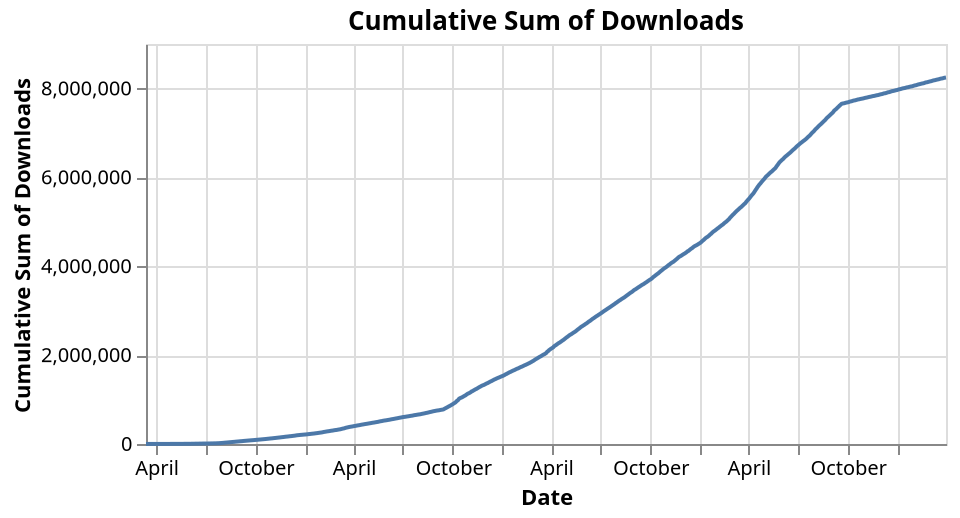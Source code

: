{"config": {"view": {"continuousWidth": 400, "continuousHeight": 300}}, "data": {"name": "data-0e97a024e2f20386c110fdcdfa36f267"}, "mark": "line", "encoding": {"tooltip": [{"field": "date", "format": "%Y-%m-%d", "title": "Date", "type": "temporal"}, {"field": "cumulative_sum", "format": ",.0f", "title": "Cumulative Sum of Downloads", "type": "quantitative"}], "x": {"axis": {"title": "Date"}, "field": "date", "type": "temporal"}, "y": {"axis": {"title": "Cumulative Sum of Downloads"}, "field": "cumulative_sum", "type": "quantitative"}}, "height": 200, "title": "Cumulative Sum of Downloads", "transform": [{"window": [{"op": "sum", "field": "download_count", "as": "cumulative_sum"}], "sort": [{"field": "date"}]}], "$schema": "https://vega.github.io/schema/vega-lite/v4.17.0.json", "datasets": {"data-0e97a024e2f20386c110fdcdfa36f267": [{"date": "2024-03-31T00:00:00", "download_count": 1727.0}, {"date": "2024-03-30T00:00:00", "download_count": 1840.0}, {"date": "2024-03-29T00:00:00", "download_count": 2372.0}, {"date": "2024-03-28T00:00:00", "download_count": 3260.0}, {"date": "2024-03-27T00:00:00", "download_count": 3632.0}, {"date": "2024-03-26T00:00:00", "download_count": 4214.0}, {"date": "2024-03-25T00:00:00", "download_count": 2975.0}, {"date": "2024-03-24T00:00:00", "download_count": 1686.0}, {"date": "2024-03-23T00:00:00", "download_count": 1570.0}, {"date": "2024-03-22T00:00:00", "download_count": 2921.0}, {"date": "2024-03-21T00:00:00", "download_count": 3101.0}, {"date": "2024-03-20T00:00:00", "download_count": 3686.0}, {"date": "2024-03-19T00:00:00", "download_count": 4711.0}, {"date": "2024-03-18T00:00:00", "download_count": 3064.0}, {"date": "2024-03-17T00:00:00", "download_count": 2051.0}, {"date": "2024-03-16T00:00:00", "download_count": 2161.0}, {"date": "2024-03-15T00:00:00", "download_count": 3031.0}, {"date": "2024-03-14T00:00:00", "download_count": 3050.0}, {"date": "2024-03-13T00:00:00", "download_count": 3486.0}, {"date": "2024-03-12T00:00:00", "download_count": 3465.0}, {"date": "2024-03-11T00:00:00", "download_count": 2948.0}, {"date": "2024-03-10T00:00:00", "download_count": 1918.0}, {"date": "2024-03-09T00:00:00", "download_count": 1640.0}, {"date": "2024-03-08T00:00:00", "download_count": 3454.0}, {"date": "2024-03-07T00:00:00", "download_count": 4625.0}, {"date": "2024-03-06T00:00:00", "download_count": 4044.0}, {"date": "2024-03-05T00:00:00", "download_count": 3748.0}, {"date": "2024-03-04T00:00:00", "download_count": 3582.0}, {"date": "2024-03-03T00:00:00", "download_count": 2148.0}, {"date": "2024-03-02T00:00:00", "download_count": 2413.0}, {"date": "2024-03-01T00:00:00", "download_count": 3731.0}, {"date": "2024-02-29T00:00:00", "download_count": 3348.0}, {"date": "2024-02-28T00:00:00", "download_count": 3625.0}, {"date": "2024-02-27T00:00:00", "download_count": 3421.0}, {"date": "2024-02-26T00:00:00", "download_count": 3603.0}, {"date": "2024-02-25T00:00:00", "download_count": 1856.0}, {"date": "2024-02-24T00:00:00", "download_count": 1434.0}, {"date": "2024-02-23T00:00:00", "download_count": 2980.0}, {"date": "2024-02-22T00:00:00", "download_count": 4484.0}, {"date": "2024-02-21T00:00:00", "download_count": 6224.0}, {"date": "2024-02-20T00:00:00", "download_count": 3652.0}, {"date": "2024-02-19T00:00:00", "download_count": 3248.0}, {"date": "2024-02-18T00:00:00", "download_count": 1958.0}, {"date": "2024-02-17T00:00:00", "download_count": 1663.0}, {"date": "2024-02-16T00:00:00", "download_count": 3397.0}, {"date": "2024-02-15T00:00:00", "download_count": 3226.0}, {"date": "2024-02-14T00:00:00", "download_count": 2743.0}, {"date": "2024-02-13T00:00:00", "download_count": 3082.0}, {"date": "2024-02-12T00:00:00", "download_count": 4056.0}, {"date": "2024-02-11T00:00:00", "download_count": 1913.0}, {"date": "2024-02-10T00:00:00", "download_count": 2509.0}, {"date": "2024-02-09T00:00:00", "download_count": 3845.0}, {"date": "2024-02-08T00:00:00", "download_count": 4738.0}, {"date": "2024-02-07T00:00:00", "download_count": 3785.0}, {"date": "2024-02-06T00:00:00", "download_count": 4161.0}, {"date": "2024-02-05T00:00:00", "download_count": 3511.0}, {"date": "2024-02-04T00:00:00", "download_count": 1706.0}, {"date": "2024-02-03T00:00:00", "download_count": 1557.0}, {"date": "2024-02-02T00:00:00", "download_count": 4471.0}, {"date": "2024-02-01T00:00:00", "download_count": 4256.0}, {"date": "2024-01-31T00:00:00", "download_count": 3822.0}, {"date": "2024-01-30T00:00:00", "download_count": 4708.0}, {"date": "2024-01-29T00:00:00", "download_count": 3367.0}, {"date": "2024-01-28T00:00:00", "download_count": 1509.0}, {"date": "2024-01-27T00:00:00", "download_count": 1558.0}, {"date": "2024-01-26T00:00:00", "download_count": 2863.0}, {"date": "2024-01-25T00:00:00", "download_count": 3213.0}, {"date": "2024-01-24T00:00:00", "download_count": 2999.0}, {"date": "2024-01-23T00:00:00", "download_count": 3405.0}, {"date": "2024-01-22T00:00:00", "download_count": 3501.0}, {"date": "2024-01-21T00:00:00", "download_count": 1785.0}, {"date": "2024-01-20T00:00:00", "download_count": 1513.0}, {"date": "2024-01-19T00:00:00", "download_count": 3108.0}, {"date": "2024-01-18T00:00:00", "download_count": 3457.0}, {"date": "2024-01-17T00:00:00", "download_count": 4388.0}, {"date": "2024-01-16T00:00:00", "download_count": 3573.0}, {"date": "2024-01-15T00:00:00", "download_count": 2175.0}, {"date": "2024-01-14T00:00:00", "download_count": 2103.0}, {"date": "2024-01-13T00:00:00", "download_count": 1669.0}, {"date": "2024-01-12T00:00:00", "download_count": 3091.0}, {"date": "2024-01-11T00:00:00", "download_count": 3262.0}, {"date": "2024-01-10T00:00:00", "download_count": 3673.0}, {"date": "2024-01-09T00:00:00", "download_count": 3708.0}, {"date": "2024-01-08T00:00:00", "download_count": 4482.0}, {"date": "2024-01-07T00:00:00", "download_count": 2036.0}, {"date": "2024-01-06T00:00:00", "download_count": 1843.0}, {"date": "2024-01-05T00:00:00", "download_count": 3655.0}, {"date": "2024-01-04T00:00:00", "download_count": 3393.0}, {"date": "2024-01-03T00:00:00", "download_count": 4464.0}, {"date": "2024-01-02T00:00:00", "download_count": 4723.0}, {"date": "2024-01-01T00:00:00", "download_count": 2841.0}, {"date": "2023-12-31T00:00:00", "download_count": 2329.0}, {"date": "2023-12-30T00:00:00", "download_count": 2182.0}, {"date": "2023-12-29T00:00:00", "download_count": 4013.0}, {"date": "2023-12-28T00:00:00", "download_count": 3454.0}, {"date": "2023-12-27T00:00:00", "download_count": 2986.0}, {"date": "2023-12-26T00:00:00", "download_count": 3080.0}, {"date": "2023-12-25T00:00:00", "download_count": 2368.0}, {"date": "2023-12-24T00:00:00", "download_count": 2073.0}, {"date": "2023-12-23T00:00:00", "download_count": 2124.0}, {"date": "2023-12-22T00:00:00", "download_count": 4494.0}, {"date": "2023-12-21T00:00:00", "download_count": 3944.0}, {"date": "2023-12-20T00:00:00", "download_count": 4643.0}, {"date": "2023-12-19T00:00:00", "download_count": 4569.0}, {"date": "2023-12-18T00:00:00", "download_count": 3474.0}, {"date": "2023-12-17T00:00:00", "download_count": 1732.0}, {"date": "2023-12-16T00:00:00", "download_count": 1652.0}, {"date": "2023-12-15T00:00:00", "download_count": 3763.0}, {"date": "2023-12-14T00:00:00", "download_count": 4804.0}, {"date": "2023-12-13T00:00:00", "download_count": 4327.0}, {"date": "2023-12-12T00:00:00", "download_count": 4270.0}, {"date": "2023-12-11T00:00:00", "download_count": 3738.0}, {"date": "2023-12-10T00:00:00", "download_count": 1637.0}, {"date": "2023-12-09T00:00:00", "download_count": 1139.0}, {"date": "2023-12-08T00:00:00", "download_count": 3328.0}, {"date": "2023-12-07T00:00:00", "download_count": 3892.0}, {"date": "2023-12-06T00:00:00", "download_count": 4731.0}, {"date": "2023-12-05T00:00:00", "download_count": 3498.0}, {"date": "2023-12-04T00:00:00", "download_count": 3082.0}, {"date": "2023-12-03T00:00:00", "download_count": 1853.0}, {"date": "2023-12-02T00:00:00", "download_count": 2128.0}, {"date": "2023-12-01T00:00:00", "download_count": 3814.0}, {"date": "2023-11-30T00:00:00", "download_count": 3487.0}, {"date": "2023-11-29T00:00:00", "download_count": 3727.0}, {"date": "2023-11-28T00:00:00", "download_count": 3281.0}, {"date": "2023-11-27T00:00:00", "download_count": 3321.0}, {"date": "2023-11-26T00:00:00", "download_count": 1699.0}, {"date": "2023-11-25T00:00:00", "download_count": 1629.0}, {"date": "2023-11-24T00:00:00", "download_count": 3121.0}, {"date": "2023-11-23T00:00:00", "download_count": 3217.0}, {"date": "2023-11-22T00:00:00", "download_count": 3122.0}, {"date": "2023-11-21T00:00:00", "download_count": 3103.0}, {"date": "2023-11-20T00:00:00", "download_count": 2698.0}, {"date": "2023-11-19T00:00:00", "download_count": 1670.0}, {"date": "2023-11-18T00:00:00", "download_count": 1719.0}, {"date": "2023-11-17T00:00:00", "download_count": 3038.0}, {"date": "2023-11-16T00:00:00", "download_count": 2989.0}, {"date": "2023-11-15T00:00:00", "download_count": 3131.0}, {"date": "2023-11-14T00:00:00", "download_count": 3548.0}, {"date": "2023-11-13T00:00:00", "download_count": 2669.0}, {"date": "2023-11-12T00:00:00", "download_count": 1371.0}, {"date": "2023-11-11T00:00:00", "download_count": 2444.0}, {"date": "2023-11-10T00:00:00", "download_count": 3396.0}, {"date": "2023-11-09T00:00:00", "download_count": 3046.0}, {"date": "2023-11-08T00:00:00", "download_count": 3035.0}, {"date": "2023-11-07T00:00:00", "download_count": 3174.0}, {"date": "2023-11-06T00:00:00", "download_count": 3223.0}, {"date": "2023-11-05T00:00:00", "download_count": 1700.0}, {"date": "2023-11-04T00:00:00", "download_count": 1912.0}, {"date": "2023-11-03T00:00:00", "download_count": 3336.0}, {"date": "2023-11-02T00:00:00", "download_count": 3859.0}, {"date": "2023-11-01T00:00:00", "download_count": 3039.0}, {"date": "2023-10-31T00:00:00", "download_count": 3476.0}, {"date": "2023-10-30T00:00:00", "download_count": 3188.0}, {"date": "2023-10-29T00:00:00", "download_count": 1796.0}, {"date": "2023-10-28T00:00:00", "download_count": 1844.0}, {"date": "2023-10-27T00:00:00", "download_count": 3034.0}, {"date": "2023-10-26T00:00:00", "download_count": 1582.0}, {"date": "2023-10-25T00:00:00", "download_count": 3092.0}, {"date": "2023-10-24T00:00:00", "download_count": 3440.0}, {"date": "2023-10-23T00:00:00", "download_count": 2989.0}, {"date": "2023-10-22T00:00:00", "download_count": 1613.0}, {"date": "2023-10-21T00:00:00", "download_count": 1799.0}, {"date": "2023-10-20T00:00:00", "download_count": 3898.0}, {"date": "2023-10-19T00:00:00", "download_count": 3782.0}, {"date": "2023-10-18T00:00:00", "download_count": 3328.0}, {"date": "2023-10-17T00:00:00", "download_count": 4155.0}, {"date": "2023-10-16T00:00:00", "download_count": 3399.0}, {"date": "2023-10-15T00:00:00", "download_count": 1705.0}, {"date": "2023-10-14T00:00:00", "download_count": 2076.0}, {"date": "2023-10-13T00:00:00", "download_count": 2732.0}, {"date": "2023-10-12T00:00:00", "download_count": 3454.0}, {"date": "2023-10-11T00:00:00", "download_count": 4231.0}, {"date": "2023-10-10T00:00:00", "download_count": 4772.0}, {"date": "2023-10-09T00:00:00", "download_count": 3646.0}, {"date": "2023-10-08T00:00:00", "download_count": 1569.0}, {"date": "2023-10-07T00:00:00", "download_count": 2425.0}, {"date": "2023-10-06T00:00:00", "download_count": 3942.0}, {"date": "2023-10-05T00:00:00", "download_count": 4593.0}, {"date": "2023-10-04T00:00:00", "download_count": 4347.0}, {"date": "2023-10-03T00:00:00", "download_count": 4295.0}, {"date": "2023-10-02T00:00:00", "download_count": 3088.0}, {"date": "2023-10-01T00:00:00", "download_count": 1578.0}, {"date": "2023-09-30T00:00:00", "download_count": 1875.0}, {"date": "2023-09-29T00:00:00", "download_count": 3566.0}, {"date": "2023-09-28T00:00:00", "download_count": 3445.0}, {"date": "2023-09-27T00:00:00", "download_count": 3815.0}, {"date": "2023-09-26T00:00:00", "download_count": 3816.0}, {"date": "2023-09-25T00:00:00", "download_count": 3000.0}, {"date": "2023-09-24T00:00:00", "download_count": 1849.0}, {"date": "2023-09-23T00:00:00", "download_count": 1889.0}, {"date": "2023-09-22T00:00:00", "download_count": 3240.0}, {"date": "2023-09-21T00:00:00", "download_count": 3720.0}, {"date": "2023-09-20T00:00:00", "download_count": 11070.0}, {"date": "2023-09-19T00:00:00", "download_count": 11055.0}, {"date": "2023-09-18T00:00:00", "download_count": 12222.0}, {"date": "2023-09-17T00:00:00", "download_count": 7809.0}, {"date": "2023-09-16T00:00:00", "download_count": 16296.0}, {"date": "2023-09-15T00:00:00", "download_count": 9820.0}, {"date": "2023-09-14T00:00:00", "download_count": 10841.0}, {"date": "2023-09-13T00:00:00", "download_count": 12701.0}, {"date": "2023-09-12T00:00:00", "download_count": 11929.0}, {"date": "2023-09-11T00:00:00", "download_count": 13282.0}, {"date": "2023-09-10T00:00:00", "download_count": 8872.0}, {"date": "2023-09-09T00:00:00", "download_count": 9951.0}, {"date": "2023-09-08T00:00:00", "download_count": 10297.0}, {"date": "2023-09-07T00:00:00", "download_count": 10906.0}, {"date": "2023-09-06T00:00:00", "download_count": 19715.0}, {"date": "2023-09-05T00:00:00", "download_count": 14599.0}, {"date": "2023-09-04T00:00:00", "download_count": 13009.0}, {"date": "2023-09-03T00:00:00", "download_count": 10042.0}, {"date": "2023-09-02T00:00:00", "download_count": 11697.0}, {"date": "2023-09-01T00:00:00", "download_count": 10186.0}, {"date": "2023-08-31T00:00:00", "download_count": 13330.0}, {"date": "2023-08-30T00:00:00", "download_count": 10261.0}, {"date": "2023-08-29T00:00:00", "download_count": 11874.0}, {"date": "2023-08-28T00:00:00", "download_count": 12499.0}, {"date": "2023-08-27T00:00:00", "download_count": 9823.0}, {"date": "2023-08-26T00:00:00", "download_count": 10643.0}, {"date": "2023-08-25T00:00:00", "download_count": 10990.0}, {"date": "2023-08-24T00:00:00", "download_count": 12956.0}, {"date": "2023-08-23T00:00:00", "download_count": 15197.0}, {"date": "2023-08-22T00:00:00", "download_count": 14163.0}, {"date": "2023-08-21T00:00:00", "download_count": 13666.0}, {"date": "2023-08-20T00:00:00", "download_count": 10396.0}, {"date": "2023-08-19T00:00:00", "download_count": 10804.0}, {"date": "2023-08-18T00:00:00", "download_count": 11607.0}, {"date": "2023-08-17T00:00:00", "download_count": 13623.0}, {"date": "2023-08-16T00:00:00", "download_count": 12261.0}, {"date": "2023-08-15T00:00:00", "download_count": 8956.0}, {"date": "2023-08-14T00:00:00", "download_count": 14666.0}, {"date": "2023-08-13T00:00:00", "download_count": 9683.0}, {"date": "2023-08-12T00:00:00", "download_count": 10982.0}, {"date": "2023-08-11T00:00:00", "download_count": 10326.0}, {"date": "2023-08-10T00:00:00", "download_count": 11338.0}, {"date": "2023-08-09T00:00:00", "download_count": 13294.0}, {"date": "2023-08-08T00:00:00", "download_count": 11990.0}, {"date": "2023-08-07T00:00:00", "download_count": 13851.0}, {"date": "2023-08-06T00:00:00", "download_count": 11677.0}, {"date": "2023-08-05T00:00:00", "download_count": 10856.0}, {"date": "2023-08-04T00:00:00", "download_count": 11043.0}, {"date": "2023-08-03T00:00:00", "download_count": 13141.0}, {"date": "2023-08-02T00:00:00", "download_count": 14276.0}, {"date": "2023-08-01T00:00:00", "download_count": 15509.0}, {"date": "2023-07-31T00:00:00", "download_count": 12532.0}, {"date": "2023-07-30T00:00:00", "download_count": 10895.0}, {"date": "2023-07-29T00:00:00", "download_count": 10963.0}, {"date": "2023-07-28T00:00:00", "download_count": 12023.0}, {"date": "2023-07-27T00:00:00", "download_count": 14564.0}, {"date": "2023-07-26T00:00:00", "download_count": 13308.0}, {"date": "2023-07-25T00:00:00", "download_count": 15055.0}, {"date": "2023-07-24T00:00:00", "download_count": 12533.0}, {"date": "2023-07-23T00:00:00", "download_count": 10636.0}, {"date": "2023-07-22T00:00:00", "download_count": 10042.0}, {"date": "2023-07-21T00:00:00", "download_count": 10777.0}, {"date": "2023-07-20T00:00:00", "download_count": 11608.0}, {"date": "2023-07-19T00:00:00", "download_count": 13419.0}, {"date": "2023-07-18T00:00:00", "download_count": 11009.0}, {"date": "2023-07-17T00:00:00", "download_count": 11861.0}, {"date": "2023-07-16T00:00:00", "download_count": 9699.0}, {"date": "2023-07-15T00:00:00", "download_count": 9357.0}, {"date": "2023-07-14T00:00:00", "download_count": 10154.0}, {"date": "2023-07-13T00:00:00", "download_count": 8132.0}, {"date": "2023-07-12T00:00:00", "download_count": 8733.0}, {"date": "2023-07-11T00:00:00", "download_count": 9880.0}, {"date": "2023-07-10T00:00:00", "download_count": 9698.0}, {"date": "2023-07-09T00:00:00", "download_count": 9018.0}, {"date": "2023-07-08T00:00:00", "download_count": 9929.0}, {"date": "2023-07-07T00:00:00", "download_count": 8744.0}, {"date": "2023-07-06T00:00:00", "download_count": 10495.0}, {"date": "2023-07-05T00:00:00", "download_count": 10419.0}, {"date": "2023-07-04T00:00:00", "download_count": 11245.0}, {"date": "2023-07-03T00:00:00", "download_count": 10871.0}, {"date": "2023-07-02T00:00:00", "download_count": 9415.0}, {"date": "2023-07-01T00:00:00", "download_count": 10695.0}, {"date": "2023-06-30T00:00:00", "download_count": 10257.0}, {"date": "2023-06-29T00:00:00", "download_count": 12048.0}, {"date": "2023-06-28T00:00:00", "download_count": 13936.0}, {"date": "2023-06-27T00:00:00", "download_count": 11099.0}, {"date": "2023-06-26T00:00:00", "download_count": 12224.0}, {"date": "2023-06-25T00:00:00", "download_count": 9217.0}, {"date": "2023-06-24T00:00:00", "download_count": 10499.0}, {"date": "2023-06-23T00:00:00", "download_count": 9929.0}, {"date": "2023-06-22T00:00:00", "download_count": 11216.0}, {"date": "2023-06-21T00:00:00", "download_count": 12018.0}, {"date": "2023-06-20T00:00:00", "download_count": 11871.0}, {"date": "2023-06-19T00:00:00", "download_count": 12166.0}, {"date": "2023-06-18T00:00:00", "download_count": 11022.0}, {"date": "2023-06-17T00:00:00", "download_count": 10469.0}, {"date": "2023-06-16T00:00:00", "download_count": 9564.0}, {"date": "2023-06-15T00:00:00", "download_count": 10570.0}, {"date": "2023-06-14T00:00:00", "download_count": 9845.0}, {"date": "2023-06-13T00:00:00", "download_count": 11103.0}, {"date": "2023-06-12T00:00:00", "download_count": 10185.0}, {"date": "2023-06-11T00:00:00", "download_count": 10002.0}, {"date": "2023-06-10T00:00:00", "download_count": 9456.0}, {"date": "2023-06-09T00:00:00", "download_count": 10498.0}, {"date": "2023-06-08T00:00:00", "download_count": 10712.0}, {"date": "2023-06-07T00:00:00", "download_count": 13052.0}, {"date": "2023-06-06T00:00:00", "download_count": 12815.0}, {"date": "2023-06-05T00:00:00", "download_count": 14515.0}, {"date": "2023-06-04T00:00:00", "download_count": 9797.0}, {"date": "2023-06-03T00:00:00", "download_count": 9682.0}, {"date": "2023-06-02T00:00:00", "download_count": 11647.0}, {"date": "2023-06-01T00:00:00", "download_count": 11891.0}, {"date": "2023-05-31T00:00:00", "download_count": 11391.0}, {"date": "2023-05-30T00:00:00", "download_count": 11950.0}, {"date": "2023-05-29T00:00:00", "download_count": 12558.0}, {"date": "2023-05-28T00:00:00", "download_count": 17048.0}, {"date": "2023-05-27T00:00:00", "download_count": 17180.0}, {"date": "2023-05-26T00:00:00", "download_count": 17756.0}, {"date": "2023-05-25T00:00:00", "download_count": 15504.0}, {"date": "2023-05-24T00:00:00", "download_count": 15923.0}, {"date": "2023-05-23T00:00:00", "download_count": 17948.0}, {"date": "2023-05-22T00:00:00", "download_count": 19345.0}, {"date": "2023-05-21T00:00:00", "download_count": 13610.0}, {"date": "2023-05-20T00:00:00", "download_count": 10481.0}, {"date": "2023-05-19T00:00:00", "download_count": 9914.0}, {"date": "2023-05-18T00:00:00", "download_count": 12420.0}, {"date": "2023-05-17T00:00:00", "download_count": 10922.0}, {"date": "2023-05-16T00:00:00", "download_count": 12425.0}, {"date": "2023-05-15T00:00:00", "download_count": 12180.0}, {"date": "2023-05-14T00:00:00", "download_count": 9183.0}, {"date": "2023-05-13T00:00:00", "download_count": 8702.0}, {"date": "2023-05-12T00:00:00", "download_count": 10935.0}, {"date": "2023-05-11T00:00:00", "download_count": 11146.0}, {"date": "2023-05-10T00:00:00", "download_count": 11577.0}, {"date": "2023-05-09T00:00:00", "download_count": 13234.0}, {"date": "2023-05-08T00:00:00", "download_count": 12370.0}, {"date": "2023-05-07T00:00:00", "download_count": 9809.0}, {"date": "2023-05-06T00:00:00", "download_count": 11468.0}, {"date": "2023-05-05T00:00:00", "download_count": 10403.0}, {"date": "2023-05-04T00:00:00", "download_count": 11599.0}, {"date": "2023-05-03T00:00:00", "download_count": 16127.0}, {"date": "2023-05-02T00:00:00", "download_count": 16552.0}, {"date": "2023-05-01T00:00:00", "download_count": 15599.0}, {"date": "2023-04-30T00:00:00", "download_count": 12223.0}, {"date": "2023-04-29T00:00:00", "download_count": 13773.0}, {"date": "2023-04-28T00:00:00", "download_count": 13622.0}, {"date": "2023-04-27T00:00:00", "download_count": 14381.0}, {"date": "2023-04-26T00:00:00", "download_count": 14765.0}, {"date": "2023-04-25T00:00:00", "download_count": 15215.0}, {"date": "2023-04-24T00:00:00", "download_count": 16974.0}, {"date": "2023-04-23T00:00:00", "download_count": 12372.0}, {"date": "2023-04-22T00:00:00", "download_count": 12448.0}, {"date": "2023-04-21T00:00:00", "download_count": 17202.0}, {"date": "2023-04-20T00:00:00", "download_count": 16321.0}, {"date": "2023-04-19T00:00:00", "download_count": 16038.0}, {"date": "2023-04-18T00:00:00", "download_count": 17476.0}, {"date": "2023-04-17T00:00:00", "download_count": 21625.0}, {"date": "2023-04-16T00:00:00", "download_count": 16255.0}, {"date": "2023-04-15T00:00:00", "download_count": 18123.0}, {"date": "2023-04-14T00:00:00", "download_count": 18900.0}, {"date": "2023-04-13T00:00:00", "download_count": 18598.0}, {"date": "2023-04-12T00:00:00", "download_count": 19620.0}, {"date": "2023-04-11T00:00:00", "download_count": 17246.0}, {"date": "2023-04-10T00:00:00", "download_count": 14999.0}, {"date": "2023-04-09T00:00:00", "download_count": 13049.0}, {"date": "2023-04-08T00:00:00", "download_count": 13540.0}, {"date": "2023-04-07T00:00:00", "download_count": 14279.0}, {"date": "2023-04-06T00:00:00", "download_count": 16394.0}, {"date": "2023-04-05T00:00:00", "download_count": 16236.0}, {"date": "2023-04-04T00:00:00", "download_count": 15667.0}, {"date": "2023-04-03T00:00:00", "download_count": 15694.0}, {"date": "2023-04-02T00:00:00", "download_count": 14159.0}, {"date": "2023-04-01T00:00:00", "download_count": 11845.0}, {"date": "2023-03-31T00:00:00", "download_count": 13901.0}, {"date": "2023-03-30T00:00:00", "download_count": 15225.0}, {"date": "2023-03-29T00:00:00", "download_count": 12254.0}, {"date": "2023-03-28T00:00:00", "download_count": 18306.0}, {"date": "2023-03-27T00:00:00", "download_count": 15929.0}, {"date": "2023-03-26T00:00:00", "download_count": 10592.0}, {"date": "2023-03-25T00:00:00", "download_count": 9889.0}, {"date": "2023-03-24T00:00:00", "download_count": 11784.0}, {"date": "2023-03-23T00:00:00", "download_count": 12111.0}, {"date": "2023-03-22T00:00:00", "download_count": 11200.0}, {"date": "2023-03-21T00:00:00", "download_count": 11651.0}, {"date": "2023-03-20T00:00:00", "download_count": 13174.0}, {"date": "2023-03-19T00:00:00", "download_count": 9607.0}, {"date": "2023-03-18T00:00:00", "download_count": 9242.0}, {"date": "2023-03-17T00:00:00", "download_count": 9939.0}, {"date": "2023-03-16T00:00:00", "download_count": 11183.0}, {"date": "2023-03-15T00:00:00", "download_count": 12500.0}, {"date": "2023-03-14T00:00:00", "download_count": 10539.0}, {"date": "2023-03-13T00:00:00", "download_count": 11700.0}, {"date": "2023-03-12T00:00:00", "download_count": 9842.0}, {"date": "2023-03-11T00:00:00", "download_count": 10885.0}, {"date": "2023-03-10T00:00:00", "download_count": 12215.0}, {"date": "2023-03-09T00:00:00", "download_count": 12662.0}, {"date": "2023-03-08T00:00:00", "download_count": 11715.0}, {"date": "2023-03-07T00:00:00", "download_count": 13498.0}, {"date": "2023-03-06T00:00:00", "download_count": 13348.0}, {"date": "2023-03-05T00:00:00", "download_count": 11197.0}, {"date": "2023-03-04T00:00:00", "download_count": 10612.0}, {"date": "2023-03-03T00:00:00", "download_count": 13302.0}, {"date": "2023-03-02T00:00:00", "download_count": 12389.0}, {"date": "2023-03-01T00:00:00", "download_count": 13775.0}, {"date": "2023-02-28T00:00:00", "download_count": 12611.0}, {"date": "2023-02-27T00:00:00", "download_count": 12909.0}, {"date": "2023-02-26T00:00:00", "download_count": 13524.0}, {"date": "2023-02-25T00:00:00", "download_count": 18342.0}, {"date": "2023-02-24T00:00:00", "download_count": 10665.0}, {"date": "2023-02-23T00:00:00", "download_count": 10385.0}, {"date": "2023-02-22T00:00:00", "download_count": 12449.0}, {"date": "2023-02-21T00:00:00", "download_count": 10686.0}, {"date": "2023-02-20T00:00:00", "download_count": 12190.0}, {"date": "2023-02-19T00:00:00", "download_count": 8968.0}, {"date": "2023-02-18T00:00:00", "download_count": 8301.0}, {"date": "2023-02-17T00:00:00", "download_count": 9898.0}, {"date": "2023-02-16T00:00:00", "download_count": 10142.0}, {"date": "2023-02-15T00:00:00", "download_count": 10381.0}, {"date": "2023-02-14T00:00:00", "download_count": 13071.0}, {"date": "2023-02-13T00:00:00", "download_count": 9399.0}, {"date": "2023-02-12T00:00:00", "download_count": 7443.0}, {"date": "2023-02-11T00:00:00", "download_count": 8340.0}, {"date": "2023-02-10T00:00:00", "download_count": 9986.0}, {"date": "2023-02-09T00:00:00", "download_count": 9984.0}, {"date": "2023-02-08T00:00:00", "download_count": 8647.0}, {"date": "2023-02-07T00:00:00", "download_count": 9555.0}, {"date": "2023-02-06T00:00:00", "download_count": 12672.0}, {"date": "2023-02-05T00:00:00", "download_count": 7586.0}, {"date": "2023-02-04T00:00:00", "download_count": 7643.0}, {"date": "2023-02-03T00:00:00", "download_count": 10005.0}, {"date": "2023-02-02T00:00:00", "download_count": 9983.0}, {"date": "2023-02-01T00:00:00", "download_count": 9282.0}, {"date": "2023-01-31T00:00:00", "download_count": 9688.0}, {"date": "2023-01-30T00:00:00", "download_count": 10732.0}, {"date": "2023-01-29T00:00:00", "download_count": 7330.0}, {"date": "2023-01-28T00:00:00", "download_count": 7804.0}, {"date": "2023-01-27T00:00:00", "download_count": 8792.0}, {"date": "2023-01-26T00:00:00", "download_count": 9922.0}, {"date": "2023-01-25T00:00:00", "download_count": 12080.0}, {"date": "2023-01-24T00:00:00", "download_count": 10712.0}, {"date": "2023-01-23T00:00:00", "download_count": 14325.0}, {"date": "2023-01-22T00:00:00", "download_count": 8980.0}, {"date": "2023-01-21T00:00:00", "download_count": 8621.0}, {"date": "2023-01-20T00:00:00", "download_count": 13307.0}, {"date": "2023-01-19T00:00:00", "download_count": 11218.0}, {"date": "2023-01-18T00:00:00", "download_count": 10476.0}, {"date": "2023-01-17T00:00:00", "download_count": 9564.0}, {"date": "2023-01-16T00:00:00", "download_count": 9887.0}, {"date": "2023-01-15T00:00:00", "download_count": 6860.0}, {"date": "2023-01-14T00:00:00", "download_count": 7482.0}, {"date": "2023-01-13T00:00:00", "download_count": 8857.0}, {"date": "2023-01-12T00:00:00", "download_count": 10472.0}, {"date": "2023-01-11T00:00:00", "download_count": 11156.0}, {"date": "2023-01-10T00:00:00", "download_count": 12455.0}, {"date": "2023-01-09T00:00:00", "download_count": 11798.0}, {"date": "2023-01-08T00:00:00", "download_count": 8312.0}, {"date": "2023-01-07T00:00:00", "download_count": 9738.0}, {"date": "2023-01-06T00:00:00", "download_count": 11610.0}, {"date": "2023-01-05T00:00:00", "download_count": 12832.0}, {"date": "2023-01-04T00:00:00", "download_count": 9665.0}, {"date": "2023-01-03T00:00:00", "download_count": 10801.0}, {"date": "2023-01-02T00:00:00", "download_count": 9098.0}, {"date": "2023-01-01T00:00:00", "download_count": 6439.0}, {"date": "2022-12-31T00:00:00", "download_count": 7332.0}, {"date": "2022-12-30T00:00:00", "download_count": 8055.0}, {"date": "2022-12-29T00:00:00", "download_count": 7944.0}, {"date": "2022-12-28T00:00:00", "download_count": 7685.0}, {"date": "2022-12-27T00:00:00", "download_count": 6591.0}, {"date": "2022-12-26T00:00:00", "download_count": 7082.0}, {"date": "2022-12-25T00:00:00", "download_count": 5723.0}, {"date": "2022-12-24T00:00:00", "download_count": 6094.0}, {"date": "2022-12-23T00:00:00", "download_count": 6427.0}, {"date": "2022-12-22T00:00:00", "download_count": 8451.0}, {"date": "2022-12-21T00:00:00", "download_count": 9866.0}, {"date": "2022-12-20T00:00:00", "download_count": 8847.0}, {"date": "2022-12-19T00:00:00", "download_count": 12585.0}, {"date": "2022-12-18T00:00:00", "download_count": 7381.0}, {"date": "2022-12-17T00:00:00", "download_count": 7449.0}, {"date": "2022-12-16T00:00:00", "download_count": 9000.0}, {"date": "2022-12-15T00:00:00", "download_count": 9567.0}, {"date": "2022-12-14T00:00:00", "download_count": 10131.0}, {"date": "2022-12-13T00:00:00", "download_count": 10274.0}, {"date": "2022-12-12T00:00:00", "download_count": 10580.0}, {"date": "2022-12-11T00:00:00", "download_count": 5688.0}, {"date": "2022-12-10T00:00:00", "download_count": 6095.0}, {"date": "2022-12-09T00:00:00", "download_count": 11730.0}, {"date": "2022-12-08T00:00:00", "download_count": 9906.0}, {"date": "2022-12-07T00:00:00", "download_count": 8185.0}, {"date": "2022-12-06T00:00:00", "download_count": 8983.0}, {"date": "2022-12-05T00:00:00", "download_count": 8316.0}, {"date": "2022-12-04T00:00:00", "download_count": 6247.0}, {"date": "2022-12-03T00:00:00", "download_count": 7108.0}, {"date": "2022-12-02T00:00:00", "download_count": 7610.0}, {"date": "2022-12-01T00:00:00", "download_count": 8135.0}, {"date": "2022-11-30T00:00:00", "download_count": 8064.0}, {"date": "2022-11-29T00:00:00", "download_count": 8294.0}, {"date": "2022-11-28T00:00:00", "download_count": 8853.0}, {"date": "2022-11-27T00:00:00", "download_count": 6239.0}, {"date": "2022-11-26T00:00:00", "download_count": 6192.0}, {"date": "2022-11-25T00:00:00", "download_count": 6619.0}, {"date": "2022-11-24T00:00:00", "download_count": 8215.0}, {"date": "2022-11-23T00:00:00", "download_count": 10606.0}, {"date": "2022-11-22T00:00:00", "download_count": 11300.0}, {"date": "2022-11-21T00:00:00", "download_count": 12551.0}, {"date": "2022-11-20T00:00:00", "download_count": 9563.0}, {"date": "2022-11-19T00:00:00", "download_count": 10010.0}, {"date": "2022-11-18T00:00:00", "download_count": 10759.0}, {"date": "2022-11-17T00:00:00", "download_count": 9738.0}, {"date": "2022-11-16T00:00:00", "download_count": 10130.0}, {"date": "2022-11-15T00:00:00", "download_count": 10800.0}, {"date": "2022-11-14T00:00:00", "download_count": 9695.0}, {"date": "2022-11-13T00:00:00", "download_count": 6585.0}, {"date": "2022-11-12T00:00:00", "download_count": 6813.0}, {"date": "2022-11-11T00:00:00", "download_count": 8044.0}, {"date": "2022-11-10T00:00:00", "download_count": 7726.0}, {"date": "2022-11-09T00:00:00", "download_count": 9219.0}, {"date": "2022-11-08T00:00:00", "download_count": 9944.0}, {"date": "2022-11-07T00:00:00", "download_count": 11617.0}, {"date": "2022-11-06T00:00:00", "download_count": 7472.0}, {"date": "2022-11-05T00:00:00", "download_count": 7349.0}, {"date": "2022-11-04T00:00:00", "download_count": 10490.0}, {"date": "2022-11-03T00:00:00", "download_count": 10888.0}, {"date": "2022-11-02T00:00:00", "download_count": 10413.0}, {"date": "2022-11-01T00:00:00", "download_count": 9298.0}, {"date": "2022-10-31T00:00:00", "download_count": 9230.0}, {"date": "2022-10-30T00:00:00", "download_count": 7253.0}, {"date": "2022-10-29T00:00:00", "download_count": 7709.0}, {"date": "2022-10-28T00:00:00", "download_count": 8342.0}, {"date": "2022-10-27T00:00:00", "download_count": 9356.0}, {"date": "2022-10-26T00:00:00", "download_count": 9380.0}, {"date": "2022-10-25T00:00:00", "download_count": 10478.0}, {"date": "2022-10-24T00:00:00", "download_count": 10757.0}, {"date": "2022-10-23T00:00:00", "download_count": 9333.0}, {"date": "2022-10-22T00:00:00", "download_count": 9125.0}, {"date": "2022-10-21T00:00:00", "download_count": 10067.0}, {"date": "2022-10-20T00:00:00", "download_count": 10822.0}, {"date": "2022-10-19T00:00:00", "download_count": 10752.0}, {"date": "2022-10-18T00:00:00", "download_count": 10700.0}, {"date": "2022-10-17T00:00:00", "download_count": 11624.0}, {"date": "2022-10-16T00:00:00", "download_count": 7507.0}, {"date": "2022-10-15T00:00:00", "download_count": 8138.0}, {"date": "2022-10-14T00:00:00", "download_count": 10130.0}, {"date": "2022-10-13T00:00:00", "download_count": 8792.0}, {"date": "2022-10-12T00:00:00", "download_count": 9361.0}, {"date": "2022-10-11T00:00:00", "download_count": 10148.0}, {"date": "2022-10-10T00:00:00", "download_count": 9982.0}, {"date": "2022-10-09T00:00:00", "download_count": 8499.0}, {"date": "2022-10-08T00:00:00", "download_count": 8863.0}, {"date": "2022-10-07T00:00:00", "download_count": 11230.0}, {"date": "2022-10-06T00:00:00", "download_count": 11726.0}, {"date": "2022-10-05T00:00:00", "download_count": 11528.0}, {"date": "2022-10-04T00:00:00", "download_count": 9038.0}, {"date": "2022-10-03T00:00:00", "download_count": 8743.0}, {"date": "2022-10-02T00:00:00", "download_count": 6449.0}, {"date": "2022-10-01T00:00:00", "download_count": 7443.0}, {"date": "2022-09-30T00:00:00", "download_count": 8354.0}, {"date": "2022-09-29T00:00:00", "download_count": 8360.0}, {"date": "2022-09-28T00:00:00", "download_count": 8478.0}, {"date": "2022-09-27T00:00:00", "download_count": 8410.0}, {"date": "2022-09-26T00:00:00", "download_count": 10178.0}, {"date": "2022-09-25T00:00:00", "download_count": 7296.0}, {"date": "2022-09-24T00:00:00", "download_count": 7956.0}, {"date": "2022-09-23T00:00:00", "download_count": 8166.0}, {"date": "2022-09-22T00:00:00", "download_count": 7792.0}, {"date": "2022-09-21T00:00:00", "download_count": 9279.0}, {"date": "2022-09-20T00:00:00", "download_count": 7723.0}, {"date": "2022-09-19T00:00:00", "download_count": 7757.0}, {"date": "2022-09-18T00:00:00", "download_count": 5577.0}, {"date": "2022-09-17T00:00:00", "download_count": 6430.0}, {"date": "2022-09-16T00:00:00", "download_count": 8241.0}, {"date": "2022-09-15T00:00:00", "download_count": 8917.0}, {"date": "2022-09-14T00:00:00", "download_count": 8182.0}, {"date": "2022-09-13T00:00:00", "download_count": 7569.0}, {"date": "2022-09-12T00:00:00", "download_count": 9325.0}, {"date": "2022-09-11T00:00:00", "download_count": 6471.0}, {"date": "2022-09-10T00:00:00", "download_count": 7352.0}, {"date": "2022-09-09T00:00:00", "download_count": 9174.0}, {"date": "2022-09-08T00:00:00", "download_count": 7925.0}, {"date": "2022-09-07T00:00:00", "download_count": 8917.0}, {"date": "2022-09-06T00:00:00", "download_count": 8972.0}, {"date": "2022-09-05T00:00:00", "download_count": 7738.0}, {"date": "2022-09-04T00:00:00", "download_count": 6073.0}, {"date": "2022-09-03T00:00:00", "download_count": 7303.0}, {"date": "2022-09-02T00:00:00", "download_count": 8081.0}, {"date": "2022-09-01T00:00:00", "download_count": 9809.0}, {"date": "2022-08-31T00:00:00", "download_count": 11869.0}, {"date": "2022-08-30T00:00:00", "download_count": 9276.0}, {"date": "2022-08-29T00:00:00", "download_count": 9396.0}, {"date": "2022-08-28T00:00:00", "download_count": 6601.0}, {"date": "2022-08-27T00:00:00", "download_count": 7224.0}, {"date": "2022-08-26T00:00:00", "download_count": 9219.0}, {"date": "2022-08-25T00:00:00", "download_count": 8349.0}, {"date": "2022-08-24T00:00:00", "download_count": 9196.0}, {"date": "2022-08-23T00:00:00", "download_count": 9525.0}, {"date": "2022-08-22T00:00:00", "download_count": 10370.0}, {"date": "2022-08-21T00:00:00", "download_count": 6904.0}, {"date": "2022-08-20T00:00:00", "download_count": 9050.0}, {"date": "2022-08-19T00:00:00", "download_count": 9440.0}, {"date": "2022-08-18T00:00:00", "download_count": 9515.0}, {"date": "2022-08-17T00:00:00", "download_count": 8631.0}, {"date": "2022-08-16T00:00:00", "download_count": 9793.0}, {"date": "2022-08-15T00:00:00", "download_count": 8946.0}, {"date": "2022-08-14T00:00:00", "download_count": 7332.0}, {"date": "2022-08-13T00:00:00", "download_count": 6963.0}, {"date": "2022-08-12T00:00:00", "download_count": 7512.0}, {"date": "2022-08-11T00:00:00", "download_count": 7491.0}, {"date": "2022-08-10T00:00:00", "download_count": 8143.0}, {"date": "2022-08-09T00:00:00", "download_count": 8423.0}, {"date": "2022-08-08T00:00:00", "download_count": 9380.0}, {"date": "2022-08-07T00:00:00", "download_count": 6963.0}, {"date": "2022-08-06T00:00:00", "download_count": 7596.0}, {"date": "2022-08-05T00:00:00", "download_count": 8403.0}, {"date": "2022-08-04T00:00:00", "download_count": 8686.0}, {"date": "2022-08-03T00:00:00", "download_count": 9117.0}, {"date": "2022-08-02T00:00:00", "download_count": 8488.0}, {"date": "2022-08-01T00:00:00", "download_count": 9796.0}, {"date": "2022-07-31T00:00:00", "download_count": 7279.0}, {"date": "2022-07-30T00:00:00", "download_count": 7279.0}, {"date": "2022-07-29T00:00:00", "download_count": 11074.0}, {"date": "2022-07-28T00:00:00", "download_count": 8219.0}, {"date": "2022-07-27T00:00:00", "download_count": 8739.0}, {"date": "2022-07-26T00:00:00", "download_count": 7735.0}, {"date": "2022-07-25T00:00:00", "download_count": 9098.0}, {"date": "2022-07-24T00:00:00", "download_count": 7416.0}, {"date": "2022-07-23T00:00:00", "download_count": 8446.0}, {"date": "2022-07-22T00:00:00", "download_count": 9144.0}, {"date": "2022-07-21T00:00:00", "download_count": 8470.0}, {"date": "2022-07-20T00:00:00", "download_count": 7741.0}, {"date": "2022-07-19T00:00:00", "download_count": 8253.0}, {"date": "2022-07-18T00:00:00", "download_count": 9437.0}, {"date": "2022-07-17T00:00:00", "download_count": 6281.0}, {"date": "2022-07-16T00:00:00", "download_count": 7300.0}, {"date": "2022-07-15T00:00:00", "download_count": 8313.0}, {"date": "2022-07-14T00:00:00", "download_count": 9252.0}, {"date": "2022-07-13T00:00:00", "download_count": 8099.0}, {"date": "2022-07-12T00:00:00", "download_count": 7705.0}, {"date": "2022-07-11T00:00:00", "download_count": 9150.0}, {"date": "2022-07-10T00:00:00", "download_count": 7185.0}, {"date": "2022-07-09T00:00:00", "download_count": 7620.0}, {"date": "2022-07-08T00:00:00", "download_count": 8849.0}, {"date": "2022-07-07T00:00:00", "download_count": 8459.0}, {"date": "2022-07-06T00:00:00", "download_count": 9381.0}, {"date": "2022-07-05T00:00:00", "download_count": 8726.0}, {"date": "2022-07-04T00:00:00", "download_count": 9117.0}, {"date": "2022-07-03T00:00:00", "download_count": 7673.0}, {"date": "2022-07-02T00:00:00", "download_count": 8141.0}, {"date": "2022-07-01T00:00:00", "download_count": 8568.0}, {"date": "2022-06-30T00:00:00", "download_count": 7753.0}, {"date": "2022-06-29T00:00:00", "download_count": 8028.0}, {"date": "2022-06-28T00:00:00", "download_count": 7128.0}, {"date": "2022-06-27T00:00:00", "download_count": 9787.0}, {"date": "2022-06-26T00:00:00", "download_count": 7181.0}, {"date": "2022-06-25T00:00:00", "download_count": 6850.0}, {"date": "2022-06-24T00:00:00", "download_count": 8264.0}, {"date": "2022-06-23T00:00:00", "download_count": 8386.0}, {"date": "2022-06-22T00:00:00", "download_count": 9499.0}, {"date": "2022-06-21T00:00:00", "download_count": 8006.0}, {"date": "2022-06-20T00:00:00", "download_count": 10075.0}, {"date": "2022-06-19T00:00:00", "download_count": 6476.0}, {"date": "2022-06-18T00:00:00", "download_count": 7329.0}, {"date": "2022-06-17T00:00:00", "download_count": 9936.0}, {"date": "2022-06-16T00:00:00", "download_count": 9045.0}, {"date": "2022-06-15T00:00:00", "download_count": 9524.0}, {"date": "2022-06-14T00:00:00", "download_count": 9923.0}, {"date": "2022-06-13T00:00:00", "download_count": 9611.0}, {"date": "2022-06-12T00:00:00", "download_count": 7053.0}, {"date": "2022-06-11T00:00:00", "download_count": 6896.0}, {"date": "2022-06-10T00:00:00", "download_count": 9049.0}, {"date": "2022-06-09T00:00:00", "download_count": 9890.0}, {"date": "2022-06-08T00:00:00", "download_count": 10029.0}, {"date": "2022-06-07T00:00:00", "download_count": 8805.0}, {"date": "2022-06-06T00:00:00", "download_count": 8859.0}, {"date": "2022-06-05T00:00:00", "download_count": 6813.0}, {"date": "2022-06-04T00:00:00", "download_count": 7829.0}, {"date": "2022-06-03T00:00:00", "download_count": 9694.0}, {"date": "2022-06-02T00:00:00", "download_count": 8095.0}, {"date": "2022-06-01T00:00:00", "download_count": 7739.0}, {"date": "2022-05-31T00:00:00", "download_count": 7275.0}, {"date": "2022-05-30T00:00:00", "download_count": 9117.0}, {"date": "2022-05-29T00:00:00", "download_count": 6723.0}, {"date": "2022-05-28T00:00:00", "download_count": 7548.0}, {"date": "2022-05-27T00:00:00", "download_count": 9054.0}, {"date": "2022-05-26T00:00:00", "download_count": 8738.0}, {"date": "2022-05-25T00:00:00", "download_count": 11711.0}, {"date": "2022-05-24T00:00:00", "download_count": 9283.0}, {"date": "2022-05-23T00:00:00", "download_count": 9798.0}, {"date": "2022-05-22T00:00:00", "download_count": 7695.0}, {"date": "2022-05-21T00:00:00", "download_count": 9341.0}, {"date": "2022-05-20T00:00:00", "download_count": 10675.0}, {"date": "2022-05-19T00:00:00", "download_count": 9790.0}, {"date": "2022-05-18T00:00:00", "download_count": 11055.0}, {"date": "2022-05-17T00:00:00", "download_count": 8332.0}, {"date": "2022-05-16T00:00:00", "download_count": 9755.0}, {"date": "2022-05-15T00:00:00", "download_count": 6523.0}, {"date": "2022-05-14T00:00:00", "download_count": 7150.0}, {"date": "2022-05-13T00:00:00", "download_count": 8472.0}, {"date": "2022-05-12T00:00:00", "download_count": 8063.0}, {"date": "2022-05-11T00:00:00", "download_count": 8288.0}, {"date": "2022-05-10T00:00:00", "download_count": 8491.0}, {"date": "2022-05-09T00:00:00", "download_count": 8453.0}, {"date": "2022-05-08T00:00:00", "download_count": 6569.0}, {"date": "2022-05-07T00:00:00", "download_count": 5829.0}, {"date": "2022-05-06T00:00:00", "download_count": 8045.0}, {"date": "2022-05-05T00:00:00", "download_count": 9696.0}, {"date": "2022-05-04T00:00:00", "download_count": 9986.0}, {"date": "2022-05-03T00:00:00", "download_count": 8671.0}, {"date": "2022-05-02T00:00:00", "download_count": 10464.0}, {"date": "2022-05-01T00:00:00", "download_count": 7322.0}, {"date": "2022-04-30T00:00:00", "download_count": 8765.0}, {"date": "2022-04-29T00:00:00", "download_count": 10511.0}, {"date": "2022-04-28T00:00:00", "download_count": 9397.0}, {"date": "2022-04-27T00:00:00", "download_count": 10099.0}, {"date": "2022-04-26T00:00:00", "download_count": 9792.0}, {"date": "2022-04-25T00:00:00", "download_count": 10338.0}, {"date": "2022-04-24T00:00:00", "download_count": 7209.0}, {"date": "2022-04-23T00:00:00", "download_count": 7945.0}, {"date": "2022-04-22T00:00:00", "download_count": 8891.0}, {"date": "2022-04-21T00:00:00", "download_count": 8864.0}, {"date": "2022-04-20T00:00:00", "download_count": 9227.0}, {"date": "2022-04-19T00:00:00", "download_count": 8240.0}, {"date": "2022-04-18T00:00:00", "download_count": 9445.0}, {"date": "2022-04-17T00:00:00", "download_count": 6161.0}, {"date": "2022-04-16T00:00:00", "download_count": 6601.0}, {"date": "2022-04-15T00:00:00", "download_count": 8251.0}, {"date": "2022-04-14T00:00:00", "download_count": 8803.0}, {"date": "2022-04-13T00:00:00", "download_count": 9055.0}, {"date": "2022-04-12T00:00:00", "download_count": 8557.0}, {"date": "2022-04-11T00:00:00", "download_count": 10801.0}, {"date": "2022-04-10T00:00:00", "download_count": 6532.0}, {"date": "2022-04-09T00:00:00", "download_count": 6594.0}, {"date": "2022-04-08T00:00:00", "download_count": 10099.0}, {"date": "2022-04-07T00:00:00", "download_count": 10348.0}, {"date": "2022-04-06T00:00:00", "download_count": 15181.0}, {"date": "2022-04-05T00:00:00", "download_count": 7813.0}, {"date": "2022-04-04T00:00:00", "download_count": 10058.0}, {"date": "2022-04-03T00:00:00", "download_count": 6557.0}, {"date": "2022-04-02T00:00:00", "download_count": 6585.0}, {"date": "2022-04-01T00:00:00", "download_count": 8857.0}, {"date": "2022-03-31T00:00:00", "download_count": 9437.0}, {"date": "2022-03-30T00:00:00", "download_count": 8801.0}, {"date": "2022-03-29T00:00:00", "download_count": 8339.0}, {"date": "2022-03-28T00:00:00", "download_count": 14784.0}, {"date": "2022-03-27T00:00:00", "download_count": 9567.0}, {"date": "2022-03-26T00:00:00", "download_count": 7764.0}, {"date": "2022-03-25T00:00:00", "download_count": 12778.0}, {"date": "2022-03-24T00:00:00", "download_count": 16585.0}, {"date": "2022-03-23T00:00:00", "download_count": 9136.0}, {"date": "2022-03-22T00:00:00", "download_count": 7416.0}, {"date": "2022-03-21T00:00:00", "download_count": 8907.0}, {"date": "2022-03-20T00:00:00", "download_count": 5410.0}, {"date": "2022-03-19T00:00:00", "download_count": 5901.0}, {"date": "2022-03-18T00:00:00", "download_count": 6854.0}, {"date": "2022-03-17T00:00:00", "download_count": 7458.0}, {"date": "2022-03-16T00:00:00", "download_count": 7903.0}, {"date": "2022-03-15T00:00:00", "download_count": 7412.0}, {"date": "2022-03-14T00:00:00", "download_count": 8738.0}, {"date": "2022-03-13T00:00:00", "download_count": 5575.0}, {"date": "2022-03-12T00:00:00", "download_count": 5999.0}, {"date": "2022-03-11T00:00:00", "download_count": 6804.0}, {"date": "2022-03-10T00:00:00", "download_count": 7398.0}, {"date": "2022-03-09T00:00:00", "download_count": 8364.0}, {"date": "2022-03-08T00:00:00", "download_count": 6987.0}, {"date": "2022-03-07T00:00:00", "download_count": 8100.0}, {"date": "2022-03-06T00:00:00", "download_count": 6381.0}, {"date": "2022-03-05T00:00:00", "download_count": 6461.0}, {"date": "2022-03-04T00:00:00", "download_count": 7442.0}, {"date": "2022-03-03T00:00:00", "download_count": 8039.0}, {"date": "2022-03-02T00:00:00", "download_count": 9240.0}, {"date": "2022-03-01T00:00:00", "download_count": 7993.0}, {"date": "2022-02-28T00:00:00", "download_count": 8697.0}, {"date": "2022-02-27T00:00:00", "download_count": 6043.0}, {"date": "2022-02-26T00:00:00", "download_count": 6556.0}, {"date": "2022-02-25T00:00:00", "download_count": 8177.0}, {"date": "2022-02-24T00:00:00", "download_count": 7051.0}, {"date": "2022-02-23T00:00:00", "download_count": 6669.0}, {"date": "2022-02-22T00:00:00", "download_count": 5575.0}, {"date": "2022-02-21T00:00:00", "download_count": 8339.0}, {"date": "2022-02-20T00:00:00", "download_count": 4761.0}, {"date": "2022-02-19T00:00:00", "download_count": 6107.0}, {"date": "2022-02-18T00:00:00", "download_count": 6396.0}, {"date": "2022-02-17T00:00:00", "download_count": 6036.0}, {"date": "2022-02-16T00:00:00", "download_count": 5882.0}, {"date": "2022-02-15T00:00:00", "download_count": 5241.0}, {"date": "2022-02-14T00:00:00", "download_count": 6785.0}, {"date": "2022-02-13T00:00:00", "download_count": 3967.0}, {"date": "2022-02-12T00:00:00", "download_count": 5020.0}, {"date": "2022-02-11T00:00:00", "download_count": 5828.0}, {"date": "2022-02-10T00:00:00", "download_count": 6588.0}, {"date": "2022-02-09T00:00:00", "download_count": 6153.0}, {"date": "2022-02-08T00:00:00", "download_count": 5553.0}, {"date": "2022-02-07T00:00:00", "download_count": 6866.0}, {"date": "2022-02-06T00:00:00", "download_count": 3438.0}, {"date": "2022-02-05T00:00:00", "download_count": 4561.0}, {"date": "2022-02-04T00:00:00", "download_count": 6149.0}, {"date": "2022-02-03T00:00:00", "download_count": 5889.0}, {"date": "2022-02-02T00:00:00", "download_count": 6397.0}, {"date": "2022-02-01T00:00:00", "download_count": 5954.0}, {"date": "2022-01-31T00:00:00", "download_count": 6847.0}, {"date": "2022-01-30T00:00:00", "download_count": 3861.0}, {"date": "2022-01-29T00:00:00", "download_count": 3691.0}, {"date": "2022-01-28T00:00:00", "download_count": 5910.0}, {"date": "2022-01-27T00:00:00", "download_count": 6252.0}, {"date": "2022-01-26T00:00:00", "download_count": 6145.0}, {"date": "2022-01-25T00:00:00", "download_count": 5892.0}, {"date": "2022-01-24T00:00:00", "download_count": 7137.0}, {"date": "2022-01-23T00:00:00", "download_count": 4176.0}, {"date": "2022-01-22T00:00:00", "download_count": 4429.0}, {"date": "2022-01-21T00:00:00", "download_count": 6276.0}, {"date": "2022-01-20T00:00:00", "download_count": 5541.0}, {"date": "2022-01-19T00:00:00", "download_count": 6375.0}, {"date": "2022-01-18T00:00:00", "download_count": 5692.0}, {"date": "2022-01-17T00:00:00", "download_count": 7235.0}, {"date": "2022-01-16T00:00:00", "download_count": 4574.0}, {"date": "2022-01-15T00:00:00", "download_count": 4670.0}, {"date": "2022-01-14T00:00:00", "download_count": 6998.0}, {"date": "2022-01-13T00:00:00", "download_count": 6786.0}, {"date": "2022-01-12T00:00:00", "download_count": 6661.0}, {"date": "2022-01-11T00:00:00", "download_count": 6331.0}, {"date": "2022-01-10T00:00:00", "download_count": 8222.0}, {"date": "2022-01-09T00:00:00", "download_count": 4690.0}, {"date": "2022-01-08T00:00:00", "download_count": 5402.0}, {"date": "2022-01-07T00:00:00", "download_count": 7405.0}, {"date": "2022-01-06T00:00:00", "download_count": 7726.0}, {"date": "2022-01-05T00:00:00", "download_count": 6769.0}, {"date": "2022-01-04T00:00:00", "download_count": 5756.0}, {"date": "2022-01-03T00:00:00", "download_count": 6366.0}, {"date": "2022-01-02T00:00:00", "download_count": 4718.0}, {"date": "2022-01-01T00:00:00", "download_count": 3940.0}, {"date": "2021-12-31T00:00:00", "download_count": 5352.0}, {"date": "2021-12-30T00:00:00", "download_count": 5441.0}, {"date": "2021-12-29T00:00:00", "download_count": 5480.0}, {"date": "2021-12-28T00:00:00", "download_count": 4954.0}, {"date": "2021-12-27T00:00:00", "download_count": 6130.0}, {"date": "2021-12-26T00:00:00", "download_count": 4911.0}, {"date": "2021-12-25T00:00:00", "download_count": 4097.0}, {"date": "2021-12-24T00:00:00", "download_count": 5506.0}, {"date": "2021-12-23T00:00:00", "download_count": 5278.0}, {"date": "2021-12-22T00:00:00", "download_count": 5902.0}, {"date": "2021-12-21T00:00:00", "download_count": 5175.0}, {"date": "2021-12-20T00:00:00", "download_count": 7373.0}, {"date": "2021-12-19T00:00:00", "download_count": 4093.0}, {"date": "2021-12-18T00:00:00", "download_count": 5201.0}, {"date": "2021-12-17T00:00:00", "download_count": 6718.0}, {"date": "2021-12-16T00:00:00", "download_count": 6735.0}, {"date": "2021-12-15T00:00:00", "download_count": 6351.0}, {"date": "2021-12-14T00:00:00", "download_count": 6654.0}, {"date": "2021-12-13T00:00:00", "download_count": 7636.0}, {"date": "2021-12-12T00:00:00", "download_count": 4344.0}, {"date": "2021-12-11T00:00:00", "download_count": 5537.0}, {"date": "2021-12-10T00:00:00", "download_count": 6529.0}, {"date": "2021-12-09T00:00:00", "download_count": 6208.0}, {"date": "2021-12-08T00:00:00", "download_count": 7409.0}, {"date": "2021-12-07T00:00:00", "download_count": 6381.0}, {"date": "2021-12-06T00:00:00", "download_count": 7954.0}, {"date": "2021-12-05T00:00:00", "download_count": 4197.0}, {"date": "2021-12-04T00:00:00", "download_count": 4476.0}, {"date": "2021-12-03T00:00:00", "download_count": 7117.0}, {"date": "2021-12-02T00:00:00", "download_count": 6211.0}, {"date": "2021-12-01T00:00:00", "download_count": 6294.0}, {"date": "2021-11-30T00:00:00", "download_count": 6693.0}, {"date": "2021-11-29T00:00:00", "download_count": 7236.0}, {"date": "2021-11-28T00:00:00", "download_count": 4020.0}, {"date": "2021-11-27T00:00:00", "download_count": 4296.0}, {"date": "2021-11-26T00:00:00", "download_count": 5033.0}, {"date": "2021-11-25T00:00:00", "download_count": 5380.0}, {"date": "2021-11-24T00:00:00", "download_count": 6817.0}, {"date": "2021-11-23T00:00:00", "download_count": 6436.0}, {"date": "2021-11-22T00:00:00", "download_count": 8174.0}, {"date": "2021-11-21T00:00:00", "download_count": 5815.0}, {"date": "2021-11-20T00:00:00", "download_count": 5689.0}, {"date": "2021-11-19T00:00:00", "download_count": 7809.0}, {"date": "2021-11-18T00:00:00", "download_count": 7717.0}, {"date": "2021-11-17T00:00:00", "download_count": 7971.0}, {"date": "2021-11-16T00:00:00", "download_count": 6785.0}, {"date": "2021-11-15T00:00:00", "download_count": 8386.0}, {"date": "2021-11-14T00:00:00", "download_count": 4245.0}, {"date": "2021-11-13T00:00:00", "download_count": 6060.0}, {"date": "2021-11-12T00:00:00", "download_count": 7431.0}, {"date": "2021-11-11T00:00:00", "download_count": 6884.0}, {"date": "2021-11-10T00:00:00", "download_count": 6899.0}, {"date": "2021-11-09T00:00:00", "download_count": 7407.0}, {"date": "2021-11-08T00:00:00", "download_count": 8377.0}, {"date": "2021-11-07T00:00:00", "download_count": 4910.0}, {"date": "2021-11-06T00:00:00", "download_count": 4595.0}, {"date": "2021-11-05T00:00:00", "download_count": 11496.0}, {"date": "2021-11-04T00:00:00", "download_count": 7869.0}, {"date": "2021-11-03T00:00:00", "download_count": 7502.0}, {"date": "2021-11-02T00:00:00", "download_count": 7430.0}, {"date": "2021-11-01T00:00:00", "download_count": 6709.0}, {"date": "2021-10-31T00:00:00", "download_count": 4421.0}, {"date": "2021-10-30T00:00:00", "download_count": 5118.0}, {"date": "2021-10-29T00:00:00", "download_count": 7637.0}, {"date": "2021-10-28T00:00:00", "download_count": 9386.0}, {"date": "2021-10-27T00:00:00", "download_count": 7010.0}, {"date": "2021-10-26T00:00:00", "download_count": 11161.0}, {"date": "2021-10-25T00:00:00", "download_count": 7706.0}, {"date": "2021-10-24T00:00:00", "download_count": 5401.0}, {"date": "2021-10-23T00:00:00", "download_count": 6359.0}, {"date": "2021-10-22T00:00:00", "download_count": 7172.0}, {"date": "2021-10-21T00:00:00", "download_count": 8689.0}, {"date": "2021-10-20T00:00:00", "download_count": 6270.0}, {"date": "2021-10-19T00:00:00", "download_count": 6331.0}, {"date": "2021-10-18T00:00:00", "download_count": 6256.0}, {"date": "2021-10-17T00:00:00", "download_count": 4234.0}, {"date": "2021-10-16T00:00:00", "download_count": 5151.0}, {"date": "2021-10-15T00:00:00", "download_count": 6858.0}, {"date": "2021-10-14T00:00:00", "download_count": 6673.0}, {"date": "2021-10-13T00:00:00", "download_count": 14425.0}, {"date": "2021-10-12T00:00:00", "download_count": 16544.0}, {"date": "2021-10-11T00:00:00", "download_count": 10924.0}, {"date": "2021-10-10T00:00:00", "download_count": 5879.0}, {"date": "2021-10-09T00:00:00", "download_count": 13518.0}, {"date": "2021-10-08T00:00:00", "download_count": 11905.0}, {"date": "2021-10-07T00:00:00", "download_count": 12603.0}, {"date": "2021-10-06T00:00:00", "download_count": 7368.0}, {"date": "2021-10-05T00:00:00", "download_count": 7065.0}, {"date": "2021-10-04T00:00:00", "download_count": 8177.0}, {"date": "2021-10-03T00:00:00", "download_count": 8087.0}, {"date": "2021-10-02T00:00:00", "download_count": 7936.0}, {"date": "2021-10-01T00:00:00", "download_count": 7383.0}, {"date": "2021-09-30T00:00:00", "download_count": 7178.0}, {"date": "2021-09-29T00:00:00", "download_count": 7502.0}, {"date": "2021-09-28T00:00:00", "download_count": 7103.0}, {"date": "2021-09-27T00:00:00", "download_count": 7318.0}, {"date": "2021-09-26T00:00:00", "download_count": 5668.0}, {"date": "2021-09-25T00:00:00", "download_count": 5977.0}, {"date": "2021-09-24T00:00:00", "download_count": 7544.0}, {"date": "2021-09-23T00:00:00", "download_count": 7004.0}, {"date": "2021-09-22T00:00:00", "download_count": 6641.0}, {"date": "2021-09-21T00:00:00", "download_count": 6323.0}, {"date": "2021-09-20T00:00:00", "download_count": 7470.0}, {"date": "2021-09-19T00:00:00", "download_count": 5826.0}, {"date": "2021-09-18T00:00:00", "download_count": 5809.0}, {"date": "2021-09-17T00:00:00", "download_count": 7175.0}, {"date": "2021-09-16T00:00:00", "download_count": 7319.0}, {"date": "2021-09-15T00:00:00", "download_count": 7281.0}, {"date": "2021-09-14T00:00:00", "download_count": 3464.0}, {"date": "2021-09-13T00:00:00", "download_count": 2575.0}, {"date": "2021-09-12T00:00:00", "download_count": 1709.0}, {"date": "2021-09-11T00:00:00", "download_count": 1772.0}, {"date": "2021-09-10T00:00:00", "download_count": 2677.0}, {"date": "2021-09-09T00:00:00", "download_count": 2351.0}, {"date": "2021-09-08T00:00:00", "download_count": 2480.0}, {"date": "2021-09-07T00:00:00", "download_count": 2877.0}, {"date": "2021-09-06T00:00:00", "download_count": 1948.0}, {"date": "2021-09-05T00:00:00", "download_count": 1538.0}, {"date": "2021-09-04T00:00:00", "download_count": 1334.0}, {"date": "2021-09-03T00:00:00", "download_count": 1946.0}, {"date": "2021-09-02T00:00:00", "download_count": 2071.0}, {"date": "2021-09-01T00:00:00", "download_count": 2196.0}, {"date": "2021-08-31T00:00:00", "download_count": 2588.0}, {"date": "2021-08-30T00:00:00", "download_count": 2806.0}, {"date": "2021-08-29T00:00:00", "download_count": 2109.0}, {"date": "2021-08-28T00:00:00", "download_count": 1852.0}, {"date": "2021-08-27T00:00:00", "download_count": 2619.0}, {"date": "2021-08-26T00:00:00", "download_count": 3397.0}, {"date": "2021-08-25T00:00:00", "download_count": 3025.0}, {"date": "2021-08-24T00:00:00", "download_count": 3490.0}, {"date": "2021-08-23T00:00:00", "download_count": 2966.0}, {"date": "2021-08-22T00:00:00", "download_count": 2300.0}, {"date": "2021-08-21T00:00:00", "download_count": 2205.0}, {"date": "2021-08-20T00:00:00", "download_count": 3402.0}, {"date": "2021-08-19T00:00:00", "download_count": 3283.0}, {"date": "2021-08-18T00:00:00", "download_count": 3126.0}, {"date": "2021-08-17T00:00:00", "download_count": 3255.0}, {"date": "2021-08-16T00:00:00", "download_count": 3079.0}, {"date": "2021-08-15T00:00:00", "download_count": 2053.0}, {"date": "2021-08-14T00:00:00", "download_count": 2012.0}, {"date": "2021-08-13T00:00:00", "download_count": 2987.0}, {"date": "2021-08-12T00:00:00", "download_count": 2932.0}, {"date": "2021-08-11T00:00:00", "download_count": 2807.0}, {"date": "2021-08-10T00:00:00", "download_count": 2852.0}, {"date": "2021-08-09T00:00:00", "download_count": 2625.0}, {"date": "2021-08-08T00:00:00", "download_count": 2156.0}, {"date": "2021-08-07T00:00:00", "download_count": 2084.0}, {"date": "2021-08-06T00:00:00", "download_count": 2867.0}, {"date": "2021-08-05T00:00:00", "download_count": 2870.0}, {"date": "2021-08-04T00:00:00", "download_count": 2854.0}, {"date": "2021-08-03T00:00:00", "download_count": 2664.0}, {"date": "2021-08-02T00:00:00", "download_count": 2083.0}, {"date": "2021-08-01T00:00:00", "download_count": 1405.0}, {"date": "2021-07-31T00:00:00", "download_count": 1102.0}, {"date": "2021-07-30T00:00:00", "download_count": 2369.0}, {"date": "2021-07-29T00:00:00", "download_count": 1938.0}, {"date": "2021-07-28T00:00:00", "download_count": 2120.0}, {"date": "2021-07-27T00:00:00", "download_count": 2070.0}, {"date": "2021-07-26T00:00:00", "download_count": 2448.0}, {"date": "2021-07-25T00:00:00", "download_count": 1577.0}, {"date": "2021-07-24T00:00:00", "download_count": 1585.0}, {"date": "2021-07-23T00:00:00", "download_count": 2171.0}, {"date": "2021-07-22T00:00:00", "download_count": 2331.0}, {"date": "2021-07-21T00:00:00", "download_count": 3152.0}, {"date": "2021-07-20T00:00:00", "download_count": 2616.0}, {"date": "2021-07-19T00:00:00", "download_count": 2714.0}, {"date": "2021-07-18T00:00:00", "download_count": 1457.0}, {"date": "2021-07-17T00:00:00", "download_count": 1454.0}, {"date": "2021-07-16T00:00:00", "download_count": 2251.0}, {"date": "2021-07-15T00:00:00", "download_count": 2095.0}, {"date": "2021-07-14T00:00:00", "download_count": 2284.0}, {"date": "2021-07-13T00:00:00", "download_count": 2220.0}, {"date": "2021-07-12T00:00:00", "download_count": 2125.0}, {"date": "2021-07-11T00:00:00", "download_count": 1925.0}, {"date": "2021-07-10T00:00:00", "download_count": 1540.0}, {"date": "2021-07-09T00:00:00", "download_count": 2005.0}, {"date": "2021-07-08T00:00:00", "download_count": 2141.0}, {"date": "2021-07-07T00:00:00", "download_count": 2279.0}, {"date": "2021-07-06T00:00:00", "download_count": 1770.0}, {"date": "2021-07-05T00:00:00", "download_count": 1745.0}, {"date": "2021-07-04T00:00:00", "download_count": 1505.0}, {"date": "2021-07-03T00:00:00", "download_count": 1000.0}, {"date": "2021-07-02T00:00:00", "download_count": 2014.0}, {"date": "2021-07-01T00:00:00", "download_count": 2729.0}, {"date": "2021-06-30T00:00:00", "download_count": 2877.0}, {"date": "2021-06-29T00:00:00", "download_count": 2409.0}, {"date": "2021-06-28T00:00:00", "download_count": 2458.0}, {"date": "2021-06-27T00:00:00", "download_count": 1937.0}, {"date": "2021-06-26T00:00:00", "download_count": 2093.0}, {"date": "2021-06-25T00:00:00", "download_count": 2532.0}, {"date": "2021-06-24T00:00:00", "download_count": 2593.0}, {"date": "2021-06-23T00:00:00", "download_count": 2535.0}, {"date": "2021-06-22T00:00:00", "download_count": 2442.0}, {"date": "2021-06-21T00:00:00", "download_count": 2706.0}, {"date": "2021-06-20T00:00:00", "download_count": 1927.0}, {"date": "2021-06-19T00:00:00", "download_count": 1781.0}, {"date": "2021-06-18T00:00:00", "download_count": 2549.0}, {"date": "2021-06-17T00:00:00", "download_count": 2708.0}, {"date": "2021-06-16T00:00:00", "download_count": 2468.0}, {"date": "2021-06-15T00:00:00", "download_count": 2258.0}, {"date": "2021-06-14T00:00:00", "download_count": 2499.0}, {"date": "2021-06-13T00:00:00", "download_count": 1927.0}, {"date": "2021-06-12T00:00:00", "download_count": 1747.0}, {"date": "2021-06-11T00:00:00", "download_count": 2018.0}, {"date": "2021-06-10T00:00:00", "download_count": 2781.0}, {"date": "2021-06-09T00:00:00", "download_count": 2613.0}, {"date": "2021-06-08T00:00:00", "download_count": 2617.0}, {"date": "2021-06-07T00:00:00", "download_count": 2664.0}, {"date": "2021-06-06T00:00:00", "download_count": 1990.0}, {"date": "2021-06-05T00:00:00", "download_count": 1638.0}, {"date": "2021-06-04T00:00:00", "download_count": 2072.0}, {"date": "2021-06-03T00:00:00", "download_count": 2458.0}, {"date": "2021-06-02T00:00:00", "download_count": 2169.0}, {"date": "2021-06-01T00:00:00", "download_count": 1983.0}, {"date": "2021-05-31T00:00:00", "download_count": 1816.0}, {"date": "2021-05-30T00:00:00", "download_count": 1597.0}, {"date": "2021-05-29T00:00:00", "download_count": 1384.0}, {"date": "2021-05-28T00:00:00", "download_count": 2086.0}, {"date": "2021-05-27T00:00:00", "download_count": 2238.0}, {"date": "2021-05-26T00:00:00", "download_count": 2232.0}, {"date": "2021-05-25T00:00:00", "download_count": 3105.0}, {"date": "2021-05-24T00:00:00", "download_count": 2769.0}, {"date": "2021-05-23T00:00:00", "download_count": 1981.0}, {"date": "2021-05-22T00:00:00", "download_count": 1375.0}, {"date": "2021-05-21T00:00:00", "download_count": 2350.0}, {"date": "2021-05-20T00:00:00", "download_count": 3034.0}, {"date": "2021-05-19T00:00:00", "download_count": 2737.0}, {"date": "2021-05-18T00:00:00", "download_count": 2965.0}, {"date": "2021-05-17T00:00:00", "download_count": 3237.0}, {"date": "2021-05-16T00:00:00", "download_count": 2083.0}, {"date": "2021-05-15T00:00:00", "download_count": 1822.0}, {"date": "2021-05-14T00:00:00", "download_count": 2243.0}, {"date": "2021-05-13T00:00:00", "download_count": 1877.0}, {"date": "2021-05-12T00:00:00", "download_count": 2115.0}, {"date": "2021-05-11T00:00:00", "download_count": 2598.0}, {"date": "2021-05-10T00:00:00", "download_count": 2620.0}, {"date": "2021-05-09T00:00:00", "download_count": 1490.0}, {"date": "2021-05-08T00:00:00", "download_count": 1586.0}, {"date": "2021-05-07T00:00:00", "download_count": 2012.0}, {"date": "2021-05-06T00:00:00", "download_count": 2119.0}, {"date": "2021-05-05T00:00:00", "download_count": 2112.0}, {"date": "2021-05-04T00:00:00", "download_count": 2748.0}, {"date": "2021-05-03T00:00:00", "download_count": 2301.0}, {"date": "2021-05-02T00:00:00", "download_count": 1903.0}, {"date": "2021-05-01T00:00:00", "download_count": 2020.0}, {"date": "2021-04-30T00:00:00", "download_count": 2091.0}, {"date": "2021-04-29T00:00:00", "download_count": 2261.0}, {"date": "2021-04-28T00:00:00", "download_count": 2257.0}, {"date": "2021-04-27T00:00:00", "download_count": 2384.0}, {"date": "2021-04-26T00:00:00", "download_count": 2029.0}, {"date": "2021-04-25T00:00:00", "download_count": 1762.0}, {"date": "2021-04-24T00:00:00", "download_count": 1607.0}, {"date": "2021-04-23T00:00:00", "download_count": 2078.0}, {"date": "2021-04-22T00:00:00", "download_count": 2254.0}, {"date": "2021-04-21T00:00:00", "download_count": 2097.0}, {"date": "2021-04-20T00:00:00", "download_count": 2501.0}, {"date": "2021-04-19T00:00:00", "download_count": 2216.0}, {"date": "2021-04-18T00:00:00", "download_count": 1712.0}, {"date": "2021-04-17T00:00:00", "download_count": 2006.0}, {"date": "2021-04-16T00:00:00", "download_count": 2762.0}, {"date": "2021-04-15T00:00:00", "download_count": 2211.0}, {"date": "2021-04-14T00:00:00", "download_count": 2875.0}, {"date": "2021-04-13T00:00:00", "download_count": 2579.0}, {"date": "2021-04-12T00:00:00", "download_count": 2222.0}, {"date": "2021-04-11T00:00:00", "download_count": 1805.0}, {"date": "2021-04-10T00:00:00", "download_count": 1606.0}, {"date": "2021-04-09T00:00:00", "download_count": 2459.0}, {"date": "2021-04-08T00:00:00", "download_count": 2286.0}, {"date": "2021-04-07T00:00:00", "download_count": 2185.0}, {"date": "2021-04-06T00:00:00", "download_count": 2906.0}, {"date": "2021-04-05T00:00:00", "download_count": 2201.0}, {"date": "2021-04-04T00:00:00", "download_count": 2110.0}, {"date": "2021-04-03T00:00:00", "download_count": 2049.0}, {"date": "2021-04-02T00:00:00", "download_count": 1877.0}, {"date": "2021-04-01T00:00:00", "download_count": 3090.0}, {"date": "2021-03-31T00:00:00", "download_count": 2222.0}, {"date": "2021-03-30T00:00:00", "download_count": 2358.0}, {"date": "2021-03-29T00:00:00", "download_count": 2177.0}, {"date": "2021-03-28T00:00:00", "download_count": 1740.0}, {"date": "2021-03-27T00:00:00", "download_count": 1650.0}, {"date": "2021-03-26T00:00:00", "download_count": 2812.0}, {"date": "2021-03-25T00:00:00", "download_count": 1730.0}, {"date": "2021-03-24T00:00:00", "download_count": 2851.0}, {"date": "2021-03-23T00:00:00", "download_count": 2751.0}, {"date": "2021-03-22T00:00:00", "download_count": 3415.0}, {"date": "2021-03-21T00:00:00", "download_count": 2167.0}, {"date": "2021-03-20T00:00:00", "download_count": 2833.0}, {"date": "2021-03-19T00:00:00", "download_count": 2393.0}, {"date": "2021-03-18T00:00:00", "download_count": 4281.0}, {"date": "2021-03-17T00:00:00", "download_count": 3505.0}, {"date": "2021-03-16T00:00:00", "download_count": 4412.0}, {"date": "2021-03-15T00:00:00", "download_count": 4093.0}, {"date": "2021-03-14T00:00:00", "download_count": 2155.0}, {"date": "2021-03-13T00:00:00", "download_count": 2190.0}, {"date": "2021-03-12T00:00:00", "download_count": 2815.0}, {"date": "2021-03-11T00:00:00", "download_count": 3492.0}, {"date": "2021-03-10T00:00:00", "download_count": 3203.0}, {"date": "2021-03-09T00:00:00", "download_count": 3273.0}, {"date": "2021-03-08T00:00:00", "download_count": 3282.0}, {"date": "2021-03-07T00:00:00", "download_count": 1618.0}, {"date": "2021-03-06T00:00:00", "download_count": 1924.0}, {"date": "2021-03-05T00:00:00", "download_count": 2274.0}, {"date": "2021-03-04T00:00:00", "download_count": 2063.0}, {"date": "2021-03-03T00:00:00", "download_count": 2513.0}, {"date": "2021-03-02T00:00:00", "download_count": 2368.0}, {"date": "2021-03-01T00:00:00", "download_count": 2277.0}, {"date": "2021-02-28T00:00:00", "download_count": 1208.0}, {"date": "2021-02-27T00:00:00", "download_count": 1092.0}, {"date": "2021-02-26T00:00:00", "download_count": 1895.0}, {"date": "2021-02-25T00:00:00", "download_count": 1905.0}, {"date": "2021-02-24T00:00:00", "download_count": 2367.0}, {"date": "2021-02-23T00:00:00", "download_count": 2526.0}, {"date": "2021-02-22T00:00:00", "download_count": 2605.0}, {"date": "2021-02-21T00:00:00", "download_count": 1341.0}, {"date": "2021-02-20T00:00:00", "download_count": 1242.0}, {"date": "2021-02-19T00:00:00", "download_count": 2070.0}, {"date": "2021-02-18T00:00:00", "download_count": 2079.0}, {"date": "2021-02-17T00:00:00", "download_count": 2342.0}, {"date": "2021-02-16T00:00:00", "download_count": 2183.0}, {"date": "2021-02-15T00:00:00", "download_count": 2064.0}, {"date": "2021-02-14T00:00:00", "download_count": 1723.0}, {"date": "2021-02-13T00:00:00", "download_count": 1291.0}, {"date": "2021-02-12T00:00:00", "download_count": 1919.0}, {"date": "2021-02-11T00:00:00", "download_count": 2121.0}, {"date": "2021-02-10T00:00:00", "download_count": 2165.0}, {"date": "2021-02-09T00:00:00", "download_count": 1994.0}, {"date": "2021-02-08T00:00:00", "download_count": 2676.0}, {"date": "2021-02-07T00:00:00", "download_count": 2102.0}, {"date": "2021-02-06T00:00:00", "download_count": 1267.0}, {"date": "2021-02-05T00:00:00", "download_count": 2489.0}, {"date": "2021-02-04T00:00:00", "download_count": 3353.0}, {"date": "2021-02-03T00:00:00", "download_count": 2830.0}, {"date": "2021-02-02T00:00:00", "download_count": 2132.0}, {"date": "2021-02-01T00:00:00", "download_count": 2129.0}, {"date": "2021-01-31T00:00:00", "download_count": 1418.0}, {"date": "2021-01-30T00:00:00", "download_count": 1759.0}, {"date": "2021-01-29T00:00:00", "download_count": 1677.0}, {"date": "2021-01-28T00:00:00", "download_count": 1787.0}, {"date": "2021-01-27T00:00:00", "download_count": 1783.0}, {"date": "2021-01-26T00:00:00", "download_count": 1668.0}, {"date": "2021-01-25T00:00:00", "download_count": 2347.0}, {"date": "2021-01-24T00:00:00", "download_count": 1401.0}, {"date": "2021-01-23T00:00:00", "download_count": 1400.0}, {"date": "2021-01-22T00:00:00", "download_count": 1594.0}, {"date": "2021-01-21T00:00:00", "download_count": 1721.0}, {"date": "2021-01-20T00:00:00", "download_count": 1719.0}, {"date": "2021-01-19T00:00:00", "download_count": 1833.0}, {"date": "2021-01-18T00:00:00", "download_count": 1570.0}, {"date": "2021-01-17T00:00:00", "download_count": 1034.0}, {"date": "2021-01-16T00:00:00", "download_count": 1129.0}, {"date": "2021-01-15T00:00:00", "download_count": 1560.0}, {"date": "2021-01-14T00:00:00", "download_count": 1337.0}, {"date": "2021-01-13T00:00:00", "download_count": 1452.0}, {"date": "2021-01-12T00:00:00", "download_count": 1656.0}, {"date": "2021-01-11T00:00:00", "download_count": 1597.0}, {"date": "2021-01-10T00:00:00", "download_count": 1014.0}, {"date": "2021-01-09T00:00:00", "download_count": 967.0}, {"date": "2021-01-08T00:00:00", "download_count": 1827.0}, {"date": "2021-01-07T00:00:00", "download_count": 1594.0}, {"date": "2021-01-06T00:00:00", "download_count": 1491.0}, {"date": "2021-01-05T00:00:00", "download_count": 1455.0}, {"date": "2021-01-04T00:00:00", "download_count": 1358.0}, {"date": "2021-01-03T00:00:00", "download_count": 910.0}, {"date": "2021-01-02T00:00:00", "download_count": 943.0}, {"date": "2021-01-01T00:00:00", "download_count": 828.0}, {"date": "2020-12-31T00:00:00", "download_count": 1134.0}, {"date": "2020-12-30T00:00:00", "download_count": 1285.0}, {"date": "2020-12-29T00:00:00", "download_count": 1226.0}, {"date": "2020-12-28T00:00:00", "download_count": 1034.0}, {"date": "2020-12-27T00:00:00", "download_count": 1008.0}, {"date": "2020-12-26T00:00:00", "download_count": 964.0}, {"date": "2020-12-25T00:00:00", "download_count": 969.0}, {"date": "2020-12-24T00:00:00", "download_count": 1261.0}, {"date": "2020-12-23T00:00:00", "download_count": 1372.0}, {"date": "2020-12-22T00:00:00", "download_count": 1423.0}, {"date": "2020-12-21T00:00:00", "download_count": 1303.0}, {"date": "2020-12-20T00:00:00", "download_count": 1010.0}, {"date": "2020-12-19T00:00:00", "download_count": 1157.0}, {"date": "2020-12-18T00:00:00", "download_count": 1535.0}, {"date": "2020-12-17T00:00:00", "download_count": 1871.0}, {"date": "2020-12-16T00:00:00", "download_count": 2080.0}, {"date": "2020-12-15T00:00:00", "download_count": 2318.0}, {"date": "2020-12-14T00:00:00", "download_count": 2209.0}, {"date": "2020-12-13T00:00:00", "download_count": 1595.0}, {"date": "2020-12-12T00:00:00", "download_count": 1101.0}, {"date": "2020-12-11T00:00:00", "download_count": 1559.0}, {"date": "2020-12-10T00:00:00", "download_count": 1575.0}, {"date": "2020-12-09T00:00:00", "download_count": 1646.0}, {"date": "2020-12-08T00:00:00", "download_count": 1529.0}, {"date": "2020-12-07T00:00:00", "download_count": 1667.0}, {"date": "2020-12-06T00:00:00", "download_count": 965.0}, {"date": "2020-12-05T00:00:00", "download_count": 982.0}, {"date": "2020-12-04T00:00:00", "download_count": 1505.0}, {"date": "2020-12-03T00:00:00", "download_count": 1656.0}, {"date": "2020-12-02T00:00:00", "download_count": 1724.0}, {"date": "2020-12-01T00:00:00", "download_count": 1341.0}, {"date": "2020-11-30T00:00:00", "download_count": 1516.0}, {"date": "2020-11-29T00:00:00", "download_count": 928.0}, {"date": "2020-11-28T00:00:00", "download_count": 878.0}, {"date": "2020-11-27T00:00:00", "download_count": 1788.0}, {"date": "2020-11-26T00:00:00", "download_count": 1490.0}, {"date": "2020-11-25T00:00:00", "download_count": 1749.0}, {"date": "2020-11-24T00:00:00", "download_count": 1838.0}, {"date": "2020-11-23T00:00:00", "download_count": 1839.0}, {"date": "2020-11-22T00:00:00", "download_count": 1164.0}, {"date": "2020-11-21T00:00:00", "download_count": 985.0}, {"date": "2020-11-20T00:00:00", "download_count": 1516.0}, {"date": "2020-11-19T00:00:00", "download_count": 1480.0}, {"date": "2020-11-18T00:00:00", "download_count": 1585.0}, {"date": "2020-11-17T00:00:00", "download_count": 1659.0}, {"date": "2020-11-16T00:00:00", "download_count": 1491.0}, {"date": "2020-11-15T00:00:00", "download_count": 1283.0}, {"date": "2020-11-14T00:00:00", "download_count": 1228.0}, {"date": "2020-11-13T00:00:00", "download_count": 1474.0}, {"date": "2020-11-12T00:00:00", "download_count": 1314.0}, {"date": "2020-11-11T00:00:00", "download_count": 1365.0}, {"date": "2020-11-10T00:00:00", "download_count": 1448.0}, {"date": "2020-11-09T00:00:00", "download_count": 1688.0}, {"date": "2020-11-08T00:00:00", "download_count": 1209.0}, {"date": "2020-11-07T00:00:00", "download_count": 1062.0}, {"date": "2020-11-06T00:00:00", "download_count": 1500.0}, {"date": "2020-11-05T00:00:00", "download_count": 1357.0}, {"date": "2020-11-04T00:00:00", "download_count": 1254.0}, {"date": "2020-11-03T00:00:00", "download_count": 1786.0}, {"date": "2020-11-02T00:00:00", "download_count": 1534.0}, {"date": "2020-11-01T00:00:00", "download_count": 894.0}, {"date": "2020-10-31T00:00:00", "download_count": 885.0}, {"date": "2020-10-30T00:00:00", "download_count": 1284.0}, {"date": "2020-10-29T00:00:00", "download_count": 1277.0}, {"date": "2020-10-28T00:00:00", "download_count": 1454.0}, {"date": "2020-10-27T00:00:00", "download_count": 1388.0}, {"date": "2020-10-26T00:00:00", "download_count": 1440.0}, {"date": "2020-10-25T00:00:00", "download_count": 1233.0}, {"date": "2020-10-24T00:00:00", "download_count": 1197.0}, {"date": "2020-10-23T00:00:00", "download_count": 1452.0}, {"date": "2020-10-22T00:00:00", "download_count": 1202.0}, {"date": "2020-10-21T00:00:00", "download_count": 1384.0}, {"date": "2020-10-20T00:00:00", "download_count": 1338.0}, {"date": "2020-10-19T00:00:00", "download_count": 1168.0}, {"date": "2020-10-18T00:00:00", "download_count": 1056.0}, {"date": "2020-10-17T00:00:00", "download_count": 982.0}, {"date": "2020-10-16T00:00:00", "download_count": 1150.0}, {"date": "2020-10-15T00:00:00", "download_count": 1162.0}, {"date": "2020-10-14T00:00:00", "download_count": 1203.0}, {"date": "2020-10-13T00:00:00", "download_count": 1163.0}, {"date": "2020-10-12T00:00:00", "download_count": 1204.0}, {"date": "2020-10-11T00:00:00", "download_count": 918.0}, {"date": "2020-10-10T00:00:00", "download_count": 849.0}, {"date": "2020-10-09T00:00:00", "download_count": 1224.0}, {"date": "2020-10-08T00:00:00", "download_count": 1079.0}, {"date": "2020-10-07T00:00:00", "download_count": 1295.0}, {"date": "2020-10-06T00:00:00", "download_count": 1225.0}, {"date": "2020-10-05T00:00:00", "download_count": 1182.0}, {"date": "2020-10-04T00:00:00", "download_count": 1020.0}, {"date": "2020-10-03T00:00:00", "download_count": 905.0}, {"date": "2020-10-02T00:00:00", "download_count": 988.0}, {"date": "2020-10-01T00:00:00", "download_count": 1163.0}, {"date": "2020-09-30T00:00:00", "download_count": 1172.0}, {"date": "2020-09-29T00:00:00", "download_count": 1258.0}, {"date": "2020-09-28T00:00:00", "download_count": 1025.0}, {"date": "2020-09-27T00:00:00", "download_count": 902.0}, {"date": "2020-09-26T00:00:00", "download_count": 895.0}, {"date": "2020-09-25T00:00:00", "download_count": 832.0}, {"date": "2020-09-24T00:00:00", "download_count": 1028.0}, {"date": "2020-09-23T00:00:00", "download_count": 978.0}, {"date": "2020-09-22T00:00:00", "download_count": 1283.0}, {"date": "2020-09-21T00:00:00", "download_count": 1108.0}, {"date": "2020-09-20T00:00:00", "download_count": 1033.0}, {"date": "2020-09-19T00:00:00", "download_count": 776.0}, {"date": "2020-09-18T00:00:00", "download_count": 1154.0}, {"date": "2020-09-17T00:00:00", "download_count": 1062.0}, {"date": "2020-09-16T00:00:00", "download_count": 1144.0}, {"date": "2020-09-15T00:00:00", "download_count": 1191.0}, {"date": "2020-09-14T00:00:00", "download_count": 1090.0}, {"date": "2020-09-13T00:00:00", "download_count": 862.0}, {"date": "2020-09-12T00:00:00", "download_count": 923.0}, {"date": "2020-09-11T00:00:00", "download_count": 1086.0}, {"date": "2020-09-10T00:00:00", "download_count": 1141.0}, {"date": "2020-09-09T00:00:00", "download_count": 1408.0}, {"date": "2020-09-08T00:00:00", "download_count": 1361.0}, {"date": "2020-09-07T00:00:00", "download_count": 1166.0}, {"date": "2020-09-06T00:00:00", "download_count": 949.0}, {"date": "2020-09-05T00:00:00", "download_count": 830.0}, {"date": "2020-09-04T00:00:00", "download_count": 1162.0}, {"date": "2020-09-03T00:00:00", "download_count": 1193.0}, {"date": "2020-09-02T00:00:00", "download_count": 1165.0}, {"date": "2020-09-01T00:00:00", "download_count": 1233.0}, {"date": "2020-08-31T00:00:00", "download_count": 1331.0}, {"date": "2020-08-30T00:00:00", "download_count": 752.0}, {"date": "2020-08-29T00:00:00", "download_count": 926.0}, {"date": "2020-08-28T00:00:00", "download_count": 1189.0}, {"date": "2020-08-27T00:00:00", "download_count": 1161.0}, {"date": "2020-08-26T00:00:00", "download_count": 1215.0}, {"date": "2020-08-25T00:00:00", "download_count": 1447.0}, {"date": "2020-08-24T00:00:00", "download_count": 1224.0}, {"date": "2020-08-23T00:00:00", "download_count": 897.0}, {"date": "2020-08-22T00:00:00", "download_count": 914.0}, {"date": "2020-08-21T00:00:00", "download_count": 1136.0}, {"date": "2020-08-20T00:00:00", "download_count": 1160.0}, {"date": "2020-08-19T00:00:00", "download_count": 1116.0}, {"date": "2020-08-18T00:00:00", "download_count": 1139.0}, {"date": "2020-08-17T00:00:00", "download_count": 1338.0}, {"date": "2020-08-16T00:00:00", "download_count": 1049.0}, {"date": "2020-08-15T00:00:00", "download_count": 949.0}, {"date": "2020-08-14T00:00:00", "download_count": 1121.0}, {"date": "2020-08-13T00:00:00", "download_count": 1116.0}, {"date": "2020-08-12T00:00:00", "download_count": 1233.0}, {"date": "2020-08-11T00:00:00", "download_count": 1156.0}, {"date": "2020-08-10T00:00:00", "download_count": 1098.0}, {"date": "2020-08-09T00:00:00", "download_count": 923.0}, {"date": "2020-08-08T00:00:00", "download_count": 901.0}, {"date": "2020-08-07T00:00:00", "download_count": 1131.0}, {"date": "2020-08-06T00:00:00", "download_count": 1151.0}, {"date": "2020-08-05T00:00:00", "download_count": 1218.0}, {"date": "2020-08-04T00:00:00", "download_count": 1324.0}, {"date": "2020-08-03T00:00:00", "download_count": 1176.0}, {"date": "2020-08-02T00:00:00", "download_count": 917.0}, {"date": "2020-08-01T00:00:00", "download_count": 878.0}, {"date": "2020-07-31T00:00:00", "download_count": 931.0}, {"date": "2020-07-30T00:00:00", "download_count": 1043.0}, {"date": "2020-07-29T00:00:00", "download_count": 972.0}, {"date": "2020-07-28T00:00:00", "download_count": 822.0}, {"date": "2020-07-27T00:00:00", "download_count": 788.0}, {"date": "2020-07-26T00:00:00", "download_count": 476.0}, {"date": "2020-07-25T00:00:00", "download_count": 451.0}, {"date": "2020-07-24T00:00:00", "download_count": 721.0}, {"date": "2020-07-23T00:00:00", "download_count": 583.0}, {"date": "2020-07-22T00:00:00", "download_count": 627.0}, {"date": "2020-07-21T00:00:00", "download_count": 626.0}, {"date": "2020-07-20T00:00:00", "download_count": 537.0}, {"date": "2020-07-19T00:00:00", "download_count": 52.0}, {"date": "2020-07-18T00:00:00", "download_count": 83.0}, {"date": "2020-07-17T00:00:00", "download_count": 276.0}, {"date": "2020-07-16T00:00:00", "download_count": 330.0}, {"date": "2020-07-15T00:00:00", "download_count": 414.0}, {"date": "2020-07-14T00:00:00", "download_count": 452.0}, {"date": "2020-07-13T00:00:00", "download_count": 253.0}, {"date": "2020-07-12T00:00:00", "download_count": 73.0}, {"date": "2020-07-11T00:00:00", "download_count": 99.0}, {"date": "2020-07-10T00:00:00", "download_count": 281.0}, {"date": "2020-07-09T00:00:00", "download_count": 262.0}, {"date": "2020-07-08T00:00:00", "download_count": 239.0}, {"date": "2020-07-07T00:00:00", "download_count": 367.0}, {"date": "2020-07-06T00:00:00", "download_count": 312.0}, {"date": "2020-07-05T00:00:00", "download_count": 100.0}, {"date": "2020-07-04T00:00:00", "download_count": 71.0}, {"date": "2020-07-03T00:00:00", "download_count": 128.0}, {"date": "2020-07-02T00:00:00", "download_count": 380.0}, {"date": "2020-07-01T00:00:00", "download_count": 228.0}, {"date": "2020-06-30T00:00:00", "download_count": 152.0}, {"date": "2020-06-29T00:00:00", "download_count": 110.0}, {"date": "2020-06-28T00:00:00", "download_count": 55.0}, {"date": "2020-06-27T00:00:00", "download_count": 105.0}, {"date": "2020-06-26T00:00:00", "download_count": 290.0}, {"date": "2020-06-25T00:00:00", "download_count": 251.0}, {"date": "2020-06-24T00:00:00", "download_count": 221.0}, {"date": "2020-06-23T00:00:00", "download_count": 315.0}, {"date": "2020-06-22T00:00:00", "download_count": 259.0}, {"date": "2020-06-21T00:00:00", "download_count": 136.0}, {"date": "2020-06-20T00:00:00", "download_count": 114.0}, {"date": "2020-06-19T00:00:00", "download_count": 233.0}, {"date": "2020-06-18T00:00:00", "download_count": 423.0}, {"date": "2020-06-17T00:00:00", "download_count": 253.0}, {"date": "2020-06-16T00:00:00", "download_count": 149.0}, {"date": "2020-06-15T00:00:00", "download_count": 190.0}, {"date": "2020-06-14T00:00:00", "download_count": 17.0}, {"date": "2020-06-13T00:00:00", "download_count": 54.0}, {"date": "2020-06-12T00:00:00", "download_count": 289.0}, {"date": "2020-06-11T00:00:00", "download_count": 325.0}, {"date": "2020-06-10T00:00:00", "download_count": 223.0}, {"date": "2020-06-09T00:00:00", "download_count": 247.0}, {"date": "2020-06-08T00:00:00", "download_count": 220.0}, {"date": "2020-06-07T00:00:00", "download_count": 151.0}, {"date": "2020-06-06T00:00:00", "download_count": 176.0}, {"date": "2020-06-05T00:00:00", "download_count": 190.0}, {"date": "2020-06-04T00:00:00", "download_count": 116.0}, {"date": "2020-06-03T00:00:00", "download_count": 138.0}, {"date": "2020-06-02T00:00:00", "download_count": 163.0}, {"date": "2020-06-01T00:00:00", "download_count": 118.0}, {"date": "2020-05-31T00:00:00", "download_count": 93.0}, {"date": "2020-05-30T00:00:00", "download_count": 25.0}, {"date": "2020-05-29T00:00:00", "download_count": 134.0}, {"date": "2020-05-28T00:00:00", "download_count": 157.0}, {"date": "2020-05-27T00:00:00", "download_count": 207.0}, {"date": "2020-05-26T00:00:00", "download_count": 135.0}, {"date": "2020-05-25T00:00:00", "download_count": 80.0}, {"date": "2020-05-24T00:00:00", "download_count": 30.0}, {"date": "2020-05-23T00:00:00", "download_count": 48.0}, {"date": "2020-05-22T00:00:00", "download_count": 86.0}, {"date": "2020-05-21T00:00:00", "download_count": 112.0}, {"date": "2020-05-20T00:00:00", "download_count": 142.0}, {"date": "2020-05-19T00:00:00", "download_count": 190.0}, {"date": "2020-05-18T00:00:00", "download_count": 354.0}, {"date": "2020-05-17T00:00:00", "download_count": 148.0}, {"date": "2020-05-16T00:00:00", "download_count": 34.0}, {"date": "2020-05-15T00:00:00", "download_count": 213.0}, {"date": "2020-05-14T00:00:00", "download_count": 43.0}, {"date": "2020-05-13T00:00:00", "download_count": 30.0}, {"date": "2020-05-12T00:00:00", "download_count": 5.0}, {"date": "2020-05-11T00:00:00", "download_count": 7.0}, {"date": "2020-05-09T00:00:00", "download_count": 21.0}, {"date": "2020-05-08T00:00:00", "download_count": 1.0}, {"date": "2020-05-07T00:00:00", "download_count": 14.0}, {"date": "2020-05-04T00:00:00", "download_count": 14.0}, {"date": "2020-05-03T00:00:00", "download_count": 13.0}, {"date": "2020-05-02T00:00:00", "download_count": 8.0}, {"date": "2020-05-01T00:00:00", "download_count": 16.0}, {"date": "2020-04-30T00:00:00", "download_count": 21.0}, {"date": "2020-04-29T00:00:00", "download_count": 6.0}, {"date": "2020-04-28T00:00:00", "download_count": 13.0}, {"date": "2020-04-27T00:00:00", "download_count": 33.0}, {"date": "2020-04-26T00:00:00", "download_count": 12.0}, {"date": "2020-04-25T00:00:00", "download_count": 8.0}, {"date": "2020-04-24T00:00:00", "download_count": 16.0}, {"date": "2020-04-23T00:00:00", "download_count": 1.0}, {"date": "2020-04-22T00:00:00", "download_count": 17.0}, {"date": "2020-04-21T00:00:00", "download_count": 22.0}, {"date": "2020-04-19T00:00:00", "download_count": 18.0}, {"date": "2020-04-18T00:00:00", "download_count": 40.0}, {"date": "2020-04-17T00:00:00", "download_count": 36.0}, {"date": "2020-04-16T00:00:00", "download_count": 16.0}, {"date": "2020-04-15T00:00:00", "download_count": 24.0}, {"date": "2020-04-14T00:00:00", "download_count": 13.0}, {"date": "2020-04-13T00:00:00", "download_count": 9.0}, {"date": "2020-04-12T00:00:00", "download_count": 13.0}, {"date": "2020-04-11T00:00:00", "download_count": 14.0}, {"date": "2020-04-10T00:00:00", "download_count": 25.0}, {"date": "2020-04-09T00:00:00", "download_count": 2.0}, {"date": "2020-04-08T00:00:00", "download_count": 17.0}, {"date": "2020-04-07T00:00:00", "download_count": 9.0}, {"date": "2020-04-05T00:00:00", "download_count": 18.0}, {"date": "2020-04-04T00:00:00", "download_count": 8.0}, {"date": "2020-04-03T00:00:00", "download_count": 12.0}, {"date": "2020-04-02T00:00:00", "download_count": 50.0}, {"date": "2020-04-01T00:00:00", "download_count": 60.0}, {"date": "2020-03-31T00:00:00", "download_count": 16.0}, {"date": "2020-03-30T00:00:00", "download_count": 2.0}, {"date": "2020-03-29T00:00:00", "download_count": 33.0}, {"date": "2020-03-28T00:00:00", "download_count": 8.0}, {"date": "2020-03-27T00:00:00", "download_count": 28.0}, {"date": "2020-03-26T00:00:00", "download_count": 36.0}, {"date": "2020-03-25T00:00:00", "download_count": 17.0}, {"date": "2020-03-24T00:00:00", "download_count": 24.0}, {"date": "2020-03-23T00:00:00", "download_count": 42.0}, {"date": "2020-03-22T00:00:00", "download_count": 37.0}, {"date": "2020-03-21T00:00:00", "download_count": 16.0}, {"date": "2020-03-20T00:00:00", "download_count": 57.0}, {"date": "2020-03-19T00:00:00", "download_count": 70.0}, {"date": "2020-03-18T00:00:00", "download_count": 163.0}, {"date": "2020-03-17T00:00:00", "download_count": 347.0}, {"date": "2020-03-16T00:00:00", "download_count": 237.0}, {"date": "2020-03-15T00:00:00", "download_count": 91.0}, {"date": "2020-03-14T00:00:00", "download_count": 191.0}, {"date": "2020-03-13T00:00:00", "download_count": 348.0}]}}